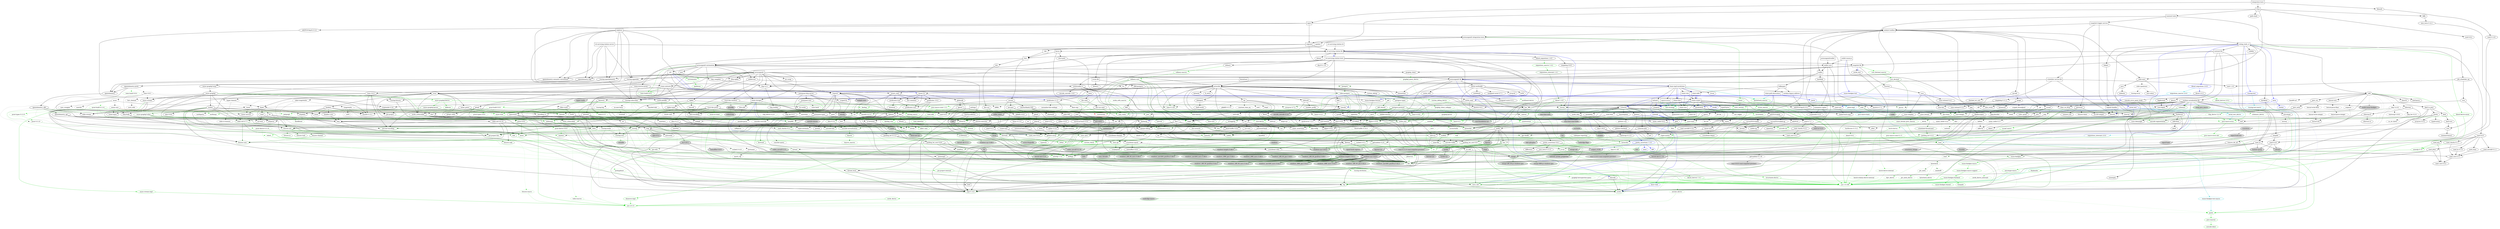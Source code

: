 digraph {
    0 [ label = "catalyst-toolbox" shape = box]
    1 [ label = "chain-addr" shape = box]
    2 [ label = "chain-core" shape = box]
    3 [ label = "chain-ser" shape = box]
    4 [ label = "chain-crypto" shape = box]
    5 [ label = "typed-bytes" shape = box]
    6 [ label = "chain-impl-mockchain" shape = box]
    7 [ label = "cardano-legacy-address" shape = box]
    8 [ label = "chain-time" shape = box]
    9 [ label = "chain-vote" shape = box]
    10 [ label = "imhamt" shape = box]
    11 [ label = "sparse-array" shape = box]
    12 [ label = "chain-storage" shape = box]
    13 [ label = "jcli" shape = box]
    14 [ label = "jormungandr-lib" shape = box]
    15 [ label = "jormungandr-automation" shape = box]
    16 [ label = "jortestkit" shape = box]
    17 [ label = "jormungandr-integration-tests" shape = box]
    18 [ label = "hersir" shape = box]
    19 [ label = "thor" shape = box]
    20 [ label = "loki" shape = box]
    21 [ label = "mjolnir" shape = box]
    22 [ label = "snapshot-lib" shape = box]
    23 [ label = "symmetric-cipher" shape = box]
    24 [ label = "vit-servicing-station-lib" shape = box]
    25 [ label = "event-db" shape = box]
    26 [ label = "vit-servicing-station-tests" shape = box]
    27 [ label = "wallet" shape = box]
    28 [ label = "chain-path-derivation" shape = box]
    29 [ label = "hdkeygen" shape = box]
    30 [ label = "chain-network" shape = box]
    31 [ label = "jormungandrwallet" shape = box]
    32 [ label = "wallet-core" shape = box]
    33 [ label = "wallet-wasm-js" shape = box]
    34 [ label = "jormungandr" shape = box]
    35 [ label = "explorer" shape = box]
    36 [ label = "settings" shape = box]
    37 [ label = "blockchain" shape = box]
    38 [ label = "vit-servicing-station-cli" shape = box]
    39 [ label = "vit-servicing-station-server" shape = box]
    40 [ label = "iapyx" shape = box]
    41 [ label = "valgrind" shape = box]
    42 [ label = "vitup" shape = box]
    43 [ label = "mainnet-lib" shape = box]
    44 [ label = "mainnet-tools" shape = box]
    45 [ label = "scheduler-service-lib" shape = box]
    46 [ label = "signals-handler" shape = box]
    47 [ label = "snapshot-trigger-service" shape = box]
    48 [ label = "voting_tools_rs" shape = box]
    49 [ label = "integration-tests" shape = box]
    50 [ label = "assert_cmd" ]
    51 [ label = "assert_fs" ]
    52 [ label = "bech32 0.8.1" ]
    53 [ label = "clap 4.2.1" ]
    54 [ label = "color-eyre" ]
    55 [ label = "csv" ]
    56 [ label = "fraction" ]
    57 [ label = "futures" ]
    58 [ label = "gag" ]
    59 [ label = "governor" ]
    60 [ label = "graphql_client" ]
    61 [ label = "hex" ]
    62 [ label = "image" ]
    63 [ label = "itertools" color = darkgreen]
    64 [ label = "once_cell" color = darkgreen]
    65 [ label = "predicates 2.1.5" ]
    66 [ label = "proptest" ]
    67 [ label = "qrcode" ]
    68 [ label = "quircs" ]
    69 [ label = "rand 0.8.5" color = darkgreen]
    70 [ label = "rand_chacha 0.3.1" color = darkgreen]
    71 [ label = "rayon" ]
    72 [ label = "regex" color = darkgreen]
    73 [ label = "reqwest" ]
    74 [ label = "rust_decimal" color = darkgreen]
    75 [ label = "rust_decimal_macros" color = green3]
    76 [ label = "serde" color = darkgreen]
    77 [ label = "serde_json" color = darkgreen]
    78 [ label = "serde_test" ]
    79 [ label = "serde_yaml" ]
    80 [ label = "sscanf" ]
    81 [ label = "test-strategy" color = green3]
    82 [ label = "thiserror" color = darkgreen]
    83 [ label = "time 0.3.20" color = darkgreen]
    84 [ label = "tokio" color = darkgreen]
    85 [ label = "tracing" color = darkgreen]
    86 [ label = "tracing-subscriber" ]
    87 [ label = "url" color = darkgreen]
    88 [ label = "versionisator" color = green3]
    89 [ label = "cryptoxide 0.4.4" ]
    90 [ label = "quickcheck" ]
    91 [ label = "curve25519-dalek-ng" ]
    92 [ label = "ed25519-bip32 0.4.1" ]
    93 [ label = "ed25519-dalek" ]
    94 [ label = "generic-array" color = darkgreen]
    95 [ label = "rand_core 0.6.4" color = darkgreen]
    96 [ label = "sha2 0.10.6" color = darkgreen]
    97 [ label = "smoke" color = blue]
    98 [ label = "lazy_static" color = darkgreen]
    99 [ label = "quickcheck_macros" color = green3]
    100 [ label = "strum" ]
    101 [ label = "strum_macros" color = green3]
    102 [ label = "tempfile" color = darkgreen]
    103 [ label = "cbor_event" ]
    104 [ label = "cfg-if 1.0.0" color = darkgreen]
    105 [ label = "const_format" ]
    106 [ label = "criterion" ]
    107 [ label = "rustc_version" color = green3]
    108 [ label = "trybuild" color = blue]
    109 [ label = "data-pile" ]
    110 [ label = "sled" ]
    111 [ label = "base64 0.13.1" ]
    112 [ label = "bincode" ]
    113 [ label = "bytes" color = darkgreen]
    114 [ label = "clap_complete" ]
    115 [ label = "gtmpl" ]
    116 [ label = "rand 0.7.3" ]
    117 [ label = "rpassword" ]
    118 [ label = "serde_derive" color = green3]
    119 [ label = "http" ]
    120 [ label = "humantime" ]
    121 [ label = "parity-multiaddr" ]
    122 [ label = "serde_with" ]
    123 [ label = "bytesize" ]
    124 [ label = "custom_debug" ]
    125 [ label = "flate2" ]
    126 [ label = "fs_extra" ]
    127 [ label = "json" ]
    128 [ label = "keynesis" ]
    129 [ label = "log" color = darkgreen]
    130 [ label = "netstat2" ]
    131 [ label = "os_info" ]
    132 [ label = "poldercast" ]
    133 [ label = "prost 0.9.0" color = darkgreen]
    134 [ label = "semver" color = darkgreen]
    135 [ label = "sysinfo" ]
    136 [ label = "tar" ]
    137 [ label = "tokio-stream" ]
    138 [ label = "tonic 0.6.2" ]
    139 [ label = "tonic-build 0.6.2" color = green3]
    140 [ label = "warp" ]
    141 [ label = "zip" ]
    142 [ label = "console" ]
    143 [ label = "dialoguer" ]
    144 [ label = "indicatif" ]
    145 [ label = "sha-1" ]
    146 [ label = "sha2 0.9.9" ]
    147 [ label = "bech32 0.7.3" ]
    148 [ label = "rstest" color = green3]
    149 [ label = "yaml-rust" ]
    150 [ label = "ctrlc" ]
    151 [ label = "slave-pool" ]
    152 [ label = "cocoon" ]
    153 [ label = "dirs" ]
    154 [ label = "zeroize" ]
    155 [ label = "async-trait" color = green3]
    156 [ label = "diesel 1.4.8" color = darkgreen]
    157 [ label = "diesel_migrations 1.4.0" ]
    158 [ label = "dotenv" ]
    159 [ label = "http-zipkin" ]
    160 [ label = "notify" ]
    161 [ label = "pretty_assertions 1.3.0" color = blue]
    162 [ label = "r2d2" color = darkgreen]
    163 [ label = "simplelog 0.8.0" ]
    164 [ label = "tracing-futures" ]
    165 [ label = "bb8" ]
    166 [ label = "bb8-postgres" ]
    167 [ label = "dotenvy" ]
    168 [ label = "tokio-postgres" color = darkgreen]
    169 [ label = "cfg-if 0.1.10" ]
    170 [ label = "chrono" color = darkgreen]
    171 [ label = "dyn-clone" color = darkgreen]
    172 [ label = "fake" ]
    173 [ label = "hyper" ]
    174 [ label = "postgres" color = darkgreen]
    175 [ label = "pretty_assertions 0.6.1" ]
    176 [ label = "rand_core 0.5.1" ]
    177 [ label = "refinery" ]
    178 [ label = "hashlink" ]
    179 [ label = "paste" color = blue]
    180 [ label = "http-body" ]
    181 [ label = "pin-project" ]
    182 [ label = "clear_on_drop" ]
    183 [ label = "console_error_panic_hook" ]
    184 [ label = "getrandom 0.2.8" color = darkgreen]
    185 [ label = "js-sys" color = darkgreen]
    186 [ label = "wasm-bindgen" color = darkgreen]
    187 [ label = "wasm-bindgen-test" color = blue]
    188 [ label = "web-sys" ]
    189 [ label = "arc-swap" ]
    190 [ label = "jsonrpsee-core" ]
    191 [ label = "jsonrpsee-http-server" ]
    192 [ label = "libc" color = darkgreen]
    193 [ label = "linked-hash-map" ]
    194 [ label = "local-ip-address" ]
    195 [ label = "lru" ]
    196 [ label = "nix 0.25.1" style = filled, fillcolor = lightgrey]
    197 [ label = "opentelemetry" ]
    198 [ label = "opentelemetry-otlp" ]
    199 [ label = "opentelemetry-semantic-conventions" ]
    200 [ label = "tokio-util 0.6.10" ]
    201 [ label = "tracing-appender" ]
    202 [ label = "tracing-opentelemetry" ]
    203 [ label = "trust-dns-resolver" ]
    204 [ label = "anyhow" color = darkgreen]
    205 [ label = "async-graphql" ]
    206 [ label = "async-graphql-warp" ]
    207 [ label = "futures-channel" color = darkgreen]
    208 [ label = "futures-util" color = darkgreen]
    209 [ label = "ed25519-bip32 0.3.2" ]
    210 [ label = "prettytable-rs" ]
    211 [ label = "warp-reverse-proxy" ]
    212 [ label = "diffy" ]
    213 [ label = "glob" ]
    214 [ label = "path-slash" ]
    215 [ label = "rustls" ]
    216 [ label = "rustls-pemfile" ]
    217 [ label = "tempdir" ]
    218 [ label = "tokio-rustls" ]
    219 [ label = "uuid 0.8.2" ]
    220 [ label = "walkdir" color = darkgreen]
    221 [ label = "cardano-serialization-lib" ]
    222 [ label = "pharos" ]
    223 [ label = "job_scheduler_ng" ]
    224 [ label = "num-traits" color = darkgreen]
    225 [ label = "uuid 1.3.0" ]
    226 [ label = "bigdecimal" ]
    227 [ label = "blake2" ]
    228 [ label = "bytekind" ]
    229 [ label = "cddl" ]
    230 [ label = "ciborium" ]
    231 [ label = "dashmap" ]
    232 [ label = "diesel 2.0.3" ]
    233 [ label = "diesel-derive-enum" color = green3]
    234 [ label = "diesel_migrations 2.0.0" color = blue]
    235 [ label = "insta" color = blue]
    236 [ label = "microtype" ]
    237 [ label = "nonempty" ]
    238 [ label = "rand 0.6.5" ]
    239 [ label = "rand_core 0.4.2" ]
    240 [ label = "scheduled-thread-pool" color = darkgreen]
    241 [ label = "serial_test" color = blue]
    242 [ label = "tracing-test" color = blue]
    243 [ label = "validity" ]
    244 [ label = "base64 0.21.0" color = darkgreen]
    245 [ label = "libmath" ]
    246 [ label = "rand_chacha 0.2.2" ]
    247 [ label = "anstyle" ]
    248 [ label = "bstr" ]
    249 [ label = "doc-comment" ]
    250 [ label = "predicates 3.0.2" ]
    251 [ label = "predicates-core" ]
    252 [ label = "predicates-tree" ]
    253 [ label = "wait-timeout" ]
    254 [ label = "globwalk" ]
    255 [ label = "clap_builder" ]
    256 [ label = "clap_derive 4.2.0" color = green3, style = dashed]
    257 [ label = "backtrace" ]
    258 [ label = "color-spantrace" style = dashed]
    259 [ label = "eyre" ]
    260 [ label = "indenter" ]
    261 [ label = "owo-colors" ]
    262 [ label = "tracing-error" style = dashed]
    263 [ label = "csv-core" ]
    264 [ label = "itoa" color = darkgreen]
    265 [ label = "ryu" color = darkgreen]
    266 [ label = "num" ]
    267 [ label = "futures-core" color = darkgreen]
    268 [ label = "futures-executor" ]
    269 [ label = "futures-io" color = darkgreen]
    270 [ label = "futures-sink" color = darkgreen]
    271 [ label = "futures-task" color = darkgreen]
    272 [ label = "filedescriptor" ]
    273 [ label = "futures-timer" style = dashed]
    274 [ label = "no-std-compat" ]
    275 [ label = "nonzero_ext" ]
    276 [ label = "parking_lot 0.12.1" color = darkgreen]
    277 [ label = "smallvec" color = darkgreen]
    278 [ label = "graphql_query_derive" color = green3, style = dashed]
    279 [ label = "bytemuck" ]
    280 [ label = "byteorder" color = darkgreen]
    281 [ label = "color_quant" ]
    282 [ label = "gif" style = dashed]
    283 [ label = "jpeg-decoder" style = dashed]
    284 [ label = "num-iter" ]
    285 [ label = "num-rational 0.3.2" ]
    286 [ label = "png" style = dashed]
    287 [ label = "scoped_threadpool" style = dashed]
    288 [ label = "tiff" style = dashed]
    289 [ label = "either" color = darkgreen]
    290 [ label = "difflib" style = dashed]
    291 [ label = "float-cmp" style = dashed]
    292 [ label = "normalize-line-endings" style = dashed]
    293 [ label = "bit-set" style = dashed]
    294 [ label = "bitflags" color = darkgreen]
    295 [ label = "quick-error 2.0.1" style = dashed]
    296 [ label = "rand_xorshift 0.3.0" ]
    297 [ label = "regex-syntax" color = darkgreen]
    298 [ label = "rusty-fork" style = dashed]
    299 [ label = "unarray" ]
    300 [ label = "checked_int_cast" ]
    301 [ label = "num-derive" color = green3]
    302 [ label = "ppv-lite86" color = darkgreen]
    303 [ label = "rayon-core" ]
    304 [ label = "aho-corasick" color = darkgreen]
    305 [ label = "memchr" color = darkgreen]
    306 [ label = "encoding_rs" ]
    307 [ label = "h2" ]
    308 [ label = "hyper-rustls" style = "dashed,filled", fillcolor = lightgrey]
    309 [ label = "ipnet" ]
    310 [ label = "mime" ]
    311 [ label = "percent-encoding" color = darkgreen]
    312 [ label = "pin-project-lite" color = darkgreen]
    313 [ label = "serde_urlencoded" ]
    314 [ label = "tower-service" ]
    315 [ label = "wasm-bindgen-futures" ]
    316 [ label = "webpki-roots" style = "dashed,filled", fillcolor = lightgrey]
    317 [ label = "winreg" style = filled, fillcolor = lightgrey]
    318 [ label = "arrayvec 0.7.2" color = darkgreen]
    319 [ label = "borsh" color = darkgreen, style = dashed]
    320 [ label = "bytecheck" color = darkgreen, style = dashed]
    321 [ label = "rkyv" color = darkgreen, style = dashed]
    322 [ label = "quote" color = green3]
    323 [ label = "indexmap" color = darkgreen]
    324 [ label = "sscanf_macro" color = green3]
    325 [ label = "proc-macro2" color = green3]
    326 [ label = "structmeta" color = green3]
    327 [ label = "syn 1.0.109" color = green3]
    328 [ label = "thiserror-impl" color = green3]
    329 [ label = "num_threads" color = darkgreen, style = "dashed,filled", fillcolor = lightgrey]
    330 [ label = "time-core" color = darkgreen]
    331 [ label = "time-macros" color = green3, style = dashed]
    332 [ label = "autocfg 1.1.0" color = green3]
    333 [ label = "mio" color = darkgreen]
    334 [ label = "num_cpus" color = darkgreen]
    335 [ label = "signal-hook-registry" color = darkgreen, style = "dashed,filled", fillcolor = lightgrey]
    336 [ label = "socket2 0.4.9" color = darkgreen, style = dashed]
    337 [ label = "tokio-macros" color = green3, style = dashed]
    338 [ label = "windows-sys 0.45.0" color = darkgreen, style = filled, fillcolor = lightgrey]
    339 [ label = "tracing-attributes" color = green3, style = dashed]
    340 [ label = "tracing-core" color = darkgreen]
    341 [ label = "matchers" style = dashed]
    342 [ label = "nu-ansi-term" style = dashed]
    343 [ label = "sharded-slab" style = dashed]
    344 [ label = "thread_local" ]
    345 [ label = "tracing-log" style = dashed]
    346 [ label = "tracing-serde" style = dashed]
    347 [ label = "form_urlencoded" color = darkgreen]
    348 [ label = "idna 0.3.0" color = darkgreen]
    349 [ label = "platforms" color = green3]
    350 [ label = "env_logger" style = dashed]
    351 [ label = "digest 0.9.0" ]
    352 [ label = "subtle-ng" ]
    353 [ label = "curve25519-dalek" ]
    354 [ label = "ed25519" ]
    355 [ label = "typenum" color = darkgreen]
    356 [ label = "version_check" color = green3]
    357 [ label = "cpufeatures" color = darkgreen, style = filled, fillcolor = lightgrey]
    358 [ label = "digest 0.10.6" color = darkgreen]
    359 [ label = "heck 0.4.1" color = green3]
    360 [ label = "rustversion" color = red]
    361 [ label = "fastrand" color = darkgreen]
    362 [ label = "redox_syscall 0.3.5" color = darkgreen, style = filled, fillcolor = lightgrey]
    363 [ label = "rustix" color = darkgreen, style = filled, fillcolor = lightgrey]
    364 [ label = "const_format_proc_macros" color = green3]
    365 [ label = "atty" ]
    366 [ label = "cast" ]
    367 [ label = "clap 2.34.0" ]
    368 [ label = "criterion-plot" ]
    369 [ label = "oorandom" ]
    370 [ label = "plotters" ]
    371 [ label = "serde_cbor" ]
    372 [ label = "tinytemplate" ]
    373 [ label = "basic-toml" color = blue]
    374 [ label = "termcolor" color = darkgreen]
    375 [ label = "memmap2" ]
    376 [ label = "crc32fast" ]
    377 [ label = "crossbeam-epoch" ]
    378 [ label = "crossbeam-utils" ]
    379 [ label = "fs2" style = filled, fillcolor = lightgrey]
    380 [ label = "fxhash" ]
    381 [ label = "parking_lot 0.11.2" ]
    382 [ label = "gtmpl_value" ]
    383 [ label = "getrandom 0.1.16" style = dashed]
    384 [ label = "rand_hc 0.2.0" style = filled, fillcolor = lightgrey]
    385 [ label = "winapi" color = darkgreen, style = filled, fillcolor = lightgrey]
    386 [ label = "syn 2.0.13" color = green3]
    387 [ label = "fnv" color = darkgreen]
    388 [ label = "arrayref" ]
    389 [ label = "bs58" ]
    390 [ label = "data-encoding" ]
    391 [ label = "multihash" ]
    392 [ label = "static_assertions" ]
    393 [ label = "unsigned-varint 0.7.1" ]
    394 [ label = "serde_with_macros" color = green3, style = dashed]
    395 [ label = "custom_debug_derive" color = green3]
    396 [ label = "miniz_oxide 0.6.2" ]
    397 [ label = "cryptoxide 0.3.6" ]
    398 [ label = "prost-derive 0.9.0" color = green3, style = dashed]
    399 [ label = "core-foundation-sys" color = darkgreen, style = filled, fillcolor = lightgrey]
    400 [ label = "ntapi" style = filled, fillcolor = lightgrey]
    401 [ label = "filetime" ]
    402 [ label = "xattr" style = "dashed,filled", fillcolor = lightgrey]
    403 [ label = "tokio-util 0.7.7" color = darkgreen]
    404 [ label = "async-stream" ]
    405 [ label = "hyper-timeout" style = dashed]
    406 [ label = "tower" style = dashed]
    407 [ label = "tower-layer" ]
    408 [ label = "prost-build 0.9.0" color = green3, style = dashed]
    409 [ label = "headers" ]
    410 [ label = "mime_guess" ]
    411 [ label = "multiparty" style = dashed]
    412 [ label = "scoped-tls" ]
    413 [ label = "tokio-tungstenite" style = dashed]
    414 [ label = "aes" style = dashed]
    415 [ label = "bzip2" style = dashed]
    416 [ label = "constant_time_eq" style = dashed]
    417 [ label = "hmac 0.12.1" color = darkgreen]
    418 [ label = "pbkdf2 0.11.0" style = dashed]
    419 [ label = "sha1" ]
    420 [ label = "zstd" style = dashed]
    421 [ label = "encode_unicode 0.3.6" style = filled, fillcolor = lightgrey]
    422 [ label = "unicode-width" color = darkgreen]
    423 [ label = "windows-sys 0.42.0" style = filled, fillcolor = lightgrey]
    424 [ label = "shell-words" ]
    425 [ label = "number_prefix" ]
    426 [ label = "block-buffer 0.9.0" ]
    427 [ label = "opaque-debug" ]
    428 [ label = "nix 0.26.2" style = filled, fillcolor = lightgrey]
    429 [ label = "crossbeam-channel" ]
    430 [ label = "aes-gcm" ]
    431 [ label = "chacha20poly1305" ]
    432 [ label = "hmac 0.11.0" ]
    433 [ label = "pbkdf2 0.9.0" ]
    434 [ label = "dirs-sys" ]
    435 [ label = "zeroize_derive" color = green3, style = dashed]
    436 [ label = "diesel_derives 1.4.1" color = green3]
    437 [ label = "pq-sys" color = darkgreen, style = dashed]
    438 [ label = "migrations_internals 1.4.1" color = darkgreen]
    439 [ label = "migrations_macros 1.4.2" color = green3]
    440 [ label = "zipkin" ]
    441 [ label = "fsevent-sys" style = "dashed,filled", fillcolor = lightgrey]
    442 [ label = "inotify" style = filled, fillcolor = lightgrey]
    443 [ label = "kqueue" style = filled, fillcolor = lightgrey]
    444 [ label = "ctor" color = green3, style = filled, fillcolor = lightgrey]
    445 [ label = "diff" color = blue]
    446 [ label = "output_vt100" style = filled, fillcolor = lightgrey]
    447 [ label = "yansi" color = blue]
    448 [ label = "fallible-iterator" color = darkgreen]
    449 [ label = "phf" color = darkgreen]
    450 [ label = "postgres-protocol" color = darkgreen]
    451 [ label = "postgres-types" color = darkgreen]
    452 [ label = "socket2 0.5.1" color = darkgreen]
    453 [ label = "iana-time-zone" color = darkgreen, style = "dashed,filled", fillcolor = lightgrey]
    454 [ label = "num-integer" color = darkgreen]
    455 [ label = "time 0.1.45" color = darkgreen, style = dashed]
    456 [ label = "httparse" ]
    457 [ label = "httpdate" ]
    458 [ label = "want" ]
    459 [ label = "ansi_term 0.11.0" ]
    460 [ label = "difference" ]
    461 [ label = "refinery-core" color = darkgreen]
    462 [ label = "refinery-macros" color = green3]
    463 [ label = "hashbrown 0.12.3" color = darkgreen]
    464 [ label = "paste-impl" color = turquoise3]
    465 [ label = "proc-macro-hack" color = turquoise3]
    466 [ label = "pin-project-internal" color = green3]
    467 [ label = "cc" color = green3]
    468 [ label = "wasi 0.11.0+wasi-snapshot-preview1" color = darkgreen, style = filled, fillcolor = lightgrey]
    469 [ label = "wasm-bindgen-macro" color = green3]
    470 [ label = "wasm-bindgen-test-macro" color = turquoise3]
    471 [ label = "beef" ]
    472 [ label = "jsonrpsee-types" ]
    473 [ label = "rustc-hash" style = dashed]
    474 [ label = "globset" ]
    475 [ label = "unicase" color = darkgreen]
    476 [ label = "neli" style = filled, fillcolor = lightgrey]
    477 [ label = "memoffset 0.6.5" style = "dashed,filled", fillcolor = lightgrey]
    478 [ label = "pin-utils" color = darkgreen]
    479 [ label = "opentelemetry_api" ]
    480 [ label = "opentelemetry_sdk" ]
    481 [ label = "opentelemetry-proto" ]
    482 [ label = "prost 0.11.8" color = darkgreen, style = dashed]
    483 [ label = "tonic 0.8.3" style = dashed]
    484 [ label = "slab" color = darkgreen]
    485 [ label = "ipconfig" style = "dashed,filled", fillcolor = lightgrey]
    486 [ label = "lru-cache" ]
    487 [ label = "resolv-conf" style = dashed]
    488 [ label = "trust-dns-proto" ]
    489 [ label = "async-graphql-derive" color = green3]
    490 [ label = "async-graphql-parser" color = darkgreen]
    491 [ label = "async-graphql-value" color = darkgreen]
    492 [ label = "fast_chemail" style = dashed]
    493 [ label = "multer" ]
    494 [ label = "futures-macro" color = green3, style = dashed]
    495 [ label = "encode_unicode 1.0.0" ]
    496 [ label = "is-terminal" ]
    497 [ label = "term" ]
    498 [ label = "ansi_term 0.12.1" ]
    499 [ label = "ring" ]
    500 [ label = "sct" ]
    501 [ label = "webpki" ]
    502 [ label = "rand 0.4.6" ]
    503 [ label = "remove_dir_all" ]
    504 [ label = "same-file" color = darkgreen]
    505 [ label = "winapi-util" color = darkgreen, style = filled, fillcolor = lightgrey]
    506 [ label = "noop_proc_macro" color = green3, style = filled, fillcolor = lightgrey]
    507 [ label = "num-bigint" ]
    508 [ label = "rand_os" ]
    509 [ label = "schemars" color = darkgreen]
    510 [ label = "serde-wasm-bindgen" style = filled, fillcolor = lightgrey]
    511 [ label = "cron" ]
    512 [ label = "libm" color = darkgreen, style = dashed]
    513 [ label = "abnf_to_pest" ]
    514 [ label = "base16" ]
    515 [ label = "base64-url" style = dashed]
    516 [ label = "clap 3.2.23" style = dashed]
    517 [ label = "codespan-reporting" color = darkgreen]
    518 [ label = "crossterm" style = "dashed,filled", fillcolor = lightgrey]
    519 [ label = "displaydoc" color = green3]
    520 [ label = "hexf-parse" ]
    521 [ label = "lexical-core" ]
    522 [ label = "pest_meta" ]
    523 [ label = "pest_vm" ]
    524 [ label = "simplelog 0.11.2" ]
    525 [ label = "uriparse" style = dashed]
    526 [ label = "ciborium-io" ]
    527 [ label = "ciborium-ll" ]
    528 [ label = "lock_api" color = darkgreen]
    529 [ label = "parking_lot_core 0.9.7" color = darkgreen]
    530 [ label = "diesel_derives 2.0.2" color = green3]
    531 [ label = "migrations_internals 2.0.0" color = steelblue]
    532 [ label = "migrations_macros 2.0.0" color = turquoise3]
    533 [ label = "similar" color = blue]
    534 [ label = "microtype-macro" color = green3]
    535 [ label = "secrecy" style = dashed]
    536 [ label = "autocfg 0.1.8" color = green3]
    537 [ label = "rand_chacha 0.1.1" ]
    538 [ label = "rand_hc 0.1.0" ]
    539 [ label = "rand_isaac" ]
    540 [ label = "rand_jitter" ]
    541 [ label = "rand_pcg" ]
    542 [ label = "rand_xorshift 0.1.1" ]
    543 [ label = "serial_test_derive" color = turquoise3]
    544 [ label = "tracing-test-macro" color = turquoise3]
    545 [ label = "rand 0.3.23" ]
    546 [ label = "regex-automata" style = dashed]
    547 [ label = "termtree" ]
    548 [ label = "ignore" ]
    549 [ label = "anstream" style = dashed]
    550 [ label = "clap_lex 0.4.1" ]
    551 [ label = "strsim" color = darkgreen, style = dashed]
    552 [ label = "addr2line" ]
    553 [ label = "object" ]
    554 [ label = "rustc-demangle" ]
    555 [ label = "num-complex" ]
    556 [ label = "num-rational 0.4.1" ]
    557 [ label = "graphql_client_codegen" color = green3, style = dashed]
    558 [ label = "weezl" style = dashed]
    559 [ label = "deflate" style = dashed]
    560 [ label = "miniz_oxide 0.3.7" style = dashed]
    561 [ label = "miniz_oxide 0.4.4" style = dashed]
    562 [ label = "bit-vec" style = dashed]
    563 [ label = "quick-error 1.2.3" style = dashed]
    564 [ label = "crossbeam-deque" ]
    565 [ label = "borsh-derive" color = green3, style = dashed]
    566 [ label = "hashbrown 0.13.2" color = darkgreen, style = dashed]
    567 [ label = "bytecheck_derive" color = green3, style = dashed]
    568 [ label = "ptr_meta" color = darkgreen, style = dashed]
    569 [ label = "simdutf8" color = darkgreen, style = dashed]
    570 [ label = "rend" color = darkgreen, style = dashed]
    571 [ label = "rkyv_derive" color = green3, style = dashed]
    572 [ label = "seahash" color = darkgreen, style = dashed]
    573 [ label = "unicode-ident" color = green3]
    574 [ label = "structmeta-derive" color = green3]
    575 [ label = "hermit-abi 0.2.6" color = darkgreen, style = filled, fillcolor = lightgrey]
    576 [ label = "windows-targets 0.42.2" color = darkgreen, style = filled, fillcolor = lightgrey]
    577 [ label = "valuable" color = darkgreen, style = "dashed,filled", fillcolor = lightgrey]
    578 [ label = "overload" style = dashed]
    579 [ label = "unicode-bidi" color = darkgreen]
    580 [ label = "unicode-normalization" color = darkgreen]
    581 [ label = "subtle" color = darkgreen]
    582 [ label = "signature" ]
    583 [ label = "block-buffer 0.10.4" color = darkgreen, style = dashed]
    584 [ label = "crypto-common" color = darkgreen]
    585 [ label = "instant" color = darkgreen]
    586 [ label = "errno" color = darkgreen, style = filled, fillcolor = lightgrey]
    587 [ label = "io-lifetimes" color = darkgreen]
    588 [ label = "linux-raw-sys" color = darkgreen, style = filled, fillcolor = lightgrey]
    589 [ label = "unicode-xid" color = green3]
    590 [ label = "hermit-abi 0.1.19" style = filled, fillcolor = lightgrey]
    591 [ label = "textwrap 0.11.0" ]
    592 [ label = "plotters-backend" ]
    593 [ label = "plotters-svg" style = dashed]
    594 [ label = "half" ]
    595 [ label = "memoffset 0.8.0" ]
    596 [ label = "scopeguard" color = darkgreen]
    597 [ label = "parking_lot_core 0.8.6" ]
    598 [ label = "wasi 0.9.0+wasi-snapshot-preview1" style = "dashed,filled", fillcolor = lightgrey]
    599 [ label = "winapi-i686-pc-windows-gnu" color = darkgreen, style = filled, fillcolor = lightgrey]
    600 [ label = "winapi-x86_64-pc-windows-gnu" color = darkgreen, style = filled, fillcolor = lightgrey]
    601 [ label = "multihash-derive" color = green3, style = dashed]
    602 [ label = "unsigned-varint 0.5.1" ]
    603 [ label = "darling" color = green3]
    604 [ label = "synstructure" color = green3]
    605 [ label = "adler" ]
    606 [ label = "redox_syscall 0.2.16" color = darkgreen, style = filled, fillcolor = lightgrey]
    607 [ label = "async-stream-impl" color = green3]
    608 [ label = "tokio-io-timeout" style = dashed]
    609 [ label = "heck 0.3.3" color = green3, style = dashed]
    610 [ label = "multimap" color = green3, style = dashed]
    611 [ label = "petgraph" color = green3, style = dashed]
    612 [ label = "prost-types 0.9.0" color = green3, style = dashed]
    613 [ label = "which" color = green3, style = dashed]
    614 [ label = "headers-core" ]
    615 [ label = "try-lock" ]
    616 [ label = "tungstenite" style = dashed]
    617 [ label = "cipher 0.3.0" ]
    618 [ label = "bzip2-sys" style = dashed]
    619 [ label = "password-hash" style = dashed]
    620 [ label = "zstd-safe" style = dashed]
    621 [ label = "windows_aarch64_gnullvm 0.42.2" color = darkgreen, style = filled, fillcolor = lightgrey]
    622 [ label = "windows_aarch64_msvc 0.42.2" color = darkgreen, style = filled, fillcolor = lightgrey]
    623 [ label = "windows_i686_gnu 0.42.2" color = darkgreen, style = filled, fillcolor = lightgrey]
    624 [ label = "windows_i686_msvc 0.42.2" color = darkgreen, style = filled, fillcolor = lightgrey]
    625 [ label = "windows_x86_64_gnu 0.42.2" color = darkgreen, style = filled, fillcolor = lightgrey]
    626 [ label = "windows_x86_64_gnullvm 0.42.2" color = darkgreen, style = filled, fillcolor = lightgrey]
    627 [ label = "windows_x86_64_msvc 0.42.2" color = darkgreen, style = filled, fillcolor = lightgrey]
    628 [ label = "aead 0.4.3" ]
    629 [ label = "ctr" ]
    630 [ label = "ghash" ]
    631 [ label = "aead 0.5.2" ]
    632 [ label = "chacha20" ]
    633 [ label = "cipher 0.4.4" ]
    634 [ label = "poly1305" ]
    635 [ label = "crypto-mac" ]
    636 [ label = "redox_users" style = filled, fillcolor = lightgrey]
    637 [ label = "vcpkg" color = green3, style = "dashed,filled", fillcolor = lightgrey]
    638 [ label = "lazycell" ]
    639 [ label = "zipkin-types" ]
    640 [ label = "inotify-sys" style = filled, fillcolor = lightgrey]
    641 [ label = "kqueue-sys" style = filled, fillcolor = lightgrey]
    642 [ label = "phf_shared" color = darkgreen]
    643 [ label = "md-5" color = darkgreen]
    644 [ label = "stringprep" color = darkgreen]
    645 [ label = "android_system_properties" color = darkgreen, style = "dashed,filled", fillcolor = lightgrey]
    646 [ label = "iana-time-zone-haiku" color = darkgreen, style = "dashed,filled", fillcolor = lightgrey]
    647 [ label = "windows" color = darkgreen, style = "dashed,filled", fillcolor = lightgrey]
    648 [ label = "wasi 0.10.0+wasi-snapshot-preview1" color = darkgreen, style = "dashed,filled", fillcolor = lightgrey]
    649 [ label = "siphasher" color = darkgreen]
    650 [ label = "toml" color = darkgreen]
    651 [ label = "ahash 0.7.6" color = darkgreen, style = dashed]
    652 [ label = "jobserver" color = green3, style = dashed]
    653 [ label = "wasm-bindgen-macro-support" color = green3]
    654 [ label = "tonic-build 0.8.4" color = green3, style = dashed]
    655 [ label = "prost-derive 0.11.8" color = green3, style = dashed]
    656 [ label = "axum" style = dashed]
    657 [ label = "widestring" style = "dashed,filled", fillcolor = lightgrey]
    658 [ label = "hostname" style = dashed]
    659 [ label = "enum-as-inner" color = green3]
    660 [ label = "idna 0.2.3" ]
    661 [ label = "tinyvec" color = darkgreen]
    662 [ label = "Inflector" color = green3]
    663 [ label = "proc-macro-crate 1.3.1" color = green3]
    664 [ label = "pest" color = darkgreen]
    665 [ label = "ascii_utils" style = dashed]
    666 [ label = "spin 0.9.8" ]
    667 [ label = "hermit-abi 0.3.1" color = darkgreen, style = filled, fillcolor = lightgrey]
    668 [ label = "dirs-next" ]
    669 [ label = "spin 0.5.2" style = filled, fillcolor = lightgrey]
    670 [ label = "untrusted" ]
    671 [ label = "fuchsia-cprng" style = filled, fillcolor = lightgrey]
    672 [ label = "rand_core 0.3.1" ]
    673 [ label = "rdrand" style = filled, fillcolor = lightgrey]
    674 [ label = "cloudabi" style = filled, fillcolor = lightgrey]
    675 [ label = "schemars_derive" color = green3, style = dashed]
    676 [ label = "nom" ]
    677 [ label = "abnf" ]
    678 [ label = "pretty" ]
    679 [ label = "clap_derive 3.2.18" color = green3, style = dashed]
    680 [ label = "clap_lex 0.2.4" style = dashed]
    681 [ label = "textwrap 0.16.0" style = dashed]
    682 [ label = "crossterm_winapi" style = "dashed,filled", fillcolor = lightgrey]
    683 [ label = "signal-hook" style = "dashed,filled", fillcolor = lightgrey]
    684 [ label = "signal-hook-mio" style = "dashed,filled", fillcolor = lightgrey]
    685 [ label = "lexical-parse-float" style = dashed]
    686 [ label = "lexical-parse-integer" style = dashed]
    687 [ label = "lexical-util" ]
    688 [ label = "lexical-write-float" style = dashed]
    689 [ label = "lexical-write-integer" style = dashed]
    690 [ label = "proc-macro-error" color = green3]
    691 [ label = "anstyle-parse" style = dashed]
    692 [ label = "anstyle-wincon" style = "dashed,filled", fillcolor = lightgrey]
    693 [ label = "concolor-override" style = dashed]
    694 [ label = "concolor-query" style = dashed]
    695 [ label = "utf8parse" style = dashed]
    696 [ label = "gimli" ]
    697 [ label = "graphql-introspection-query" color = green3, style = dashed]
    698 [ label = "graphql-parser" color = green3, style = dashed]
    699 [ label = "adler32" style = dashed]
    700 [ label = "borsh-derive-internal" color = green3, style = dashed]
    701 [ label = "borsh-schema-derive-internal" color = green3, style = dashed]
    702 [ label = "proc-macro-crate 0.1.5" color = green3, style = dashed]
    703 [ label = "ahash 0.8.3" color = darkgreen, style = dashed]
    704 [ label = "ptr_meta_derive" color = green3, style = dashed]
    705 [ label = "errno-dragonfly" color = darkgreen, style = filled, fillcolor = lightgrey]
    706 [ label = "windows-sys 0.48.0" color = darkgreen, style = "dashed,filled", fillcolor = lightgrey]
    707 [ label = "darling_core" color = green3]
    708 [ label = "darling_macro" color = green3]
    709 [ label = "unicode-segmentation" color = darkgreen]
    710 [ label = "fixedbitset" color = green3, style = dashed]
    711 [ label = "utf-8" style = dashed]
    712 [ label = "pkg-config" color = green3, style = dashed]
    713 [ label = "base64ct" style = dashed]
    714 [ label = "zstd-sys" style = dashed]
    715 [ label = "polyval" ]
    716 [ label = "inout" ]
    717 [ label = "universal-hash 0.5.0" ]
    718 [ label = "cxx" color = darkgreen, style = "dashed,filled", fillcolor = lightgrey]
    719 [ label = "cxx-build" color = green3, style = "dashed,filled", fillcolor = lightgrey]
    720 [ label = "windows-targets 0.48.0" color = darkgreen, style = "dashed,filled", fillcolor = lightgrey]
    721 [ label = "wasm-bindgen-backend" color = green3]
    722 [ label = "wasm-bindgen-shared" color = green3]
    723 [ label = "prettyplease" color = green3, style = dashed]
    724 [ label = "prost-build 0.11.8" color = green3, style = dashed]
    725 [ label = "axum-core" style = dashed]
    726 [ label = "matchit" style = dashed]
    727 [ label = "sync_wrapper" style = dashed]
    728 [ label = "match_cfg" style = dashed]
    729 [ label = "matches" ]
    730 [ label = "tinyvec_macros" color = darkgreen, style = dashed]
    731 [ label = "toml_edit" color = green3]
    732 [ label = "ucd-trie" color = darkgreen]
    733 [ label = "dirs-sys-next" ]
    734 [ label = "serde_derive_internals" color = green3, style = dashed]
    735 [ label = "minimal-lexical" ]
    736 [ label = "abnf-core" ]
    737 [ label = "arrayvec 0.5.2" ]
    738 [ label = "typed-arena" ]
    739 [ label = "os_str_bytes" style = dashed]
    740 [ label = "proc-macro-error-attr" color = green3]
    741 [ label = "combine" color = green3, style = dashed]
    742 [ label = "ident_case" color = green3]
    743 [ label = "universal-hash 0.4.1" ]
    744 [ label = "cxxbridge-flags" color = green3, style = "dashed,filled", fillcolor = lightgrey]
    745 [ label = "cxxbridge-macro" color = green3, style = "dashed,filled", fillcolor = lightgrey]
    746 [ label = "link-cplusplus" color = darkgreen, style = "dashed,filled", fillcolor = lightgrey]
    747 [ label = "scratch" color = green3, style = "dashed,filled", fillcolor = lightgrey]
    748 [ label = "windows_aarch64_gnullvm 0.48.0" color = darkgreen, style = "dashed,filled", fillcolor = lightgrey]
    749 [ label = "windows_aarch64_msvc 0.48.0" color = darkgreen, style = "dashed,filled", fillcolor = lightgrey]
    750 [ label = "windows_i686_gnu 0.48.0" color = darkgreen, style = "dashed,filled", fillcolor = lightgrey]
    751 [ label = "windows_i686_msvc 0.48.0" color = darkgreen, style = "dashed,filled", fillcolor = lightgrey]
    752 [ label = "windows_x86_64_gnu 0.48.0" color = darkgreen, style = "dashed,filled", fillcolor = lightgrey]
    753 [ label = "windows_x86_64_gnullvm 0.48.0" color = darkgreen, style = "dashed,filled", fillcolor = lightgrey]
    754 [ label = "windows_x86_64_msvc 0.48.0" color = darkgreen, style = "dashed,filled", fillcolor = lightgrey]
    755 [ label = "bumpalo" color = green3]
    756 [ label = "prost-types 0.11.8" color = green3, style = dashed]
    757 [ label = "toml_datetime" color = green3]
    758 [ label = "winnow" color = green3]
    759 [ label = "ascii" color = green3, style = dashed]
    760 [ label = "unreachable" color = green3, style = dashed]
    761 [ label = "void" color = green3, style = dashed]
    0 -> 54 [ ]
    0 -> 58 [ ]
    0 -> 59 [ ]
    0 -> 17 [ ]
    0 -> 67 [ ]
    0 -> 68 [ ]
    0 -> 80 [ ]
    0 -> 23 [ ]
    0 -> 24 [ ]
    0 -> 27 [ ]
    1 -> 2 [ ]
    1 -> 4 [ ]
    1 -> 4 [ color = blue]
    2 -> 3 [ ]
    3 -> 82 [ ]
    4 -> 52 [ ]
    4 -> 91 [ ]
    4 -> 92 [ ]
    4 -> 93 [ ]
    4 -> 61 [ ]
    4 -> 66 [ style = dotted]
    4 -> 66 [ color = blue]
    4 -> 90 [ style = dotted]
    4 -> 90 [ color = blue]
    4 -> 71 [ ]
    4 -> 96 [ ]
    4 -> 97 [ color = blue]
    4 -> 81 [ color = green3, style = dotted]
    4 -> 81 [ color = turquoise3]
    4 -> 5 [ ]
    6 -> 7 [ ]
    6 -> 1 [ ]
    6 -> 1 [ color = blue]
    6 -> 8 [ ]
    6 -> 8 [ color = blue]
    6 -> 9 [ ]
    6 -> 10 [ ]
    6 -> 99 [ color = green3, style = dotted]
    6 -> 99 [ color = turquoise3]
    6 -> 11 [ ]
    6 -> 100 [ ]
    6 -> 85 [ ]
    7 -> 103 [ ]
    7 -> 92 [ ]
    8 -> 2 [ ]
    8 -> 66 [ style = dotted]
    8 -> 66 [ color = blue]
    8 -> 90 [ style = dotted]
    8 -> 90 [ color = blue]
    8 -> 81 [ color = green3, style = dotted]
    8 -> 81 [ color = turquoise3]
    9 -> 2 [ ]
    9 -> 4 [ ]
    9 -> 105 [ ]
    9 -> 106 [ color = blue]
    10 -> 106 [ color = blue]
    10 -> 66 [ style = dotted]
    10 -> 66 [ color = blue]
    10 -> 107 [ color = green3]
    10 -> 81 [ color = green3, style = dotted]
    10 -> 81 [ color = turquoise3]
    10 -> 82 [ ]
    10 -> 108 [ color = blue]
    11 -> 66 [ color = blue]
    11 -> 81 [ color = turquoise3]
    12 -> 106 [ style = dotted]
    12 -> 109 [ ]
    12 -> 95 [ style = dotted]
    12 -> 95 [ color = blue]
    12 -> 110 [ ]
    12 -> 102 [ style = dotted]
    12 -> 102 [ color = blue]
    12 -> 82 [ ]
    13 -> 51 [ color = blue]
    13 -> 114 [ ]
    13 -> 115 [ ]
    13 -> 14 [ ]
    13 -> 65 [ color = blue]
    13 -> 73 [ ]
    13 -> 117 [ ]
    13 -> 88 [ color = green3]
    14 -> 112 [ color = blue]
    14 -> 6 [ ]
    14 -> 6 [ color = blue]
    14 -> 119 [ ]
    14 -> 120 [ ]
    14 -> 121 [ ]
    14 -> 122 [ ]
    14 -> 79 [ color = blue]
    15 -> 50 [ ]
    15 -> 12 [ ]
    15 -> 60 [ ]
    15 -> 13 [ ]
    15 -> 16 [ ]
    15 -> 127 [ ]
    15 -> 130 [ ]
    15 -> 132 [ ]
    15 -> 138 [ ]
    15 -> 139 [ color = green3]
    15 -> 86 [ ]
    16 -> 51 [ ]
    16 -> 52 [ ]
    16 -> 123 [ ]
    16 -> 55 [ ]
    16 -> 124 [ ]
    16 -> 143 [ ]
    16 -> 126 [ ]
    16 -> 61 [ ]
    16 -> 120 [ ]
    16 -> 144 [ ]
    16 -> 131 [ ]
    16 -> 65 [ ]
    16 -> 73 [ ]
    16 -> 134 [ ]
    16 -> 79 [ ]
    16 -> 145 [ ]
    16 -> 146 [ ]
    16 -> 135 [ ]
    16 -> 136 [ ]
    16 -> 140 [ ]
    16 -> 141 [ ]
    17 -> 147 [ ]
    17 -> 18 [ ]
    17 -> 21 [ ]
    17 -> 148 [ color = green3]
    18 -> 150 [ ]
    18 -> 151 [ ]
    18 -> 19 [ ]
    19 -> 152 [ ]
    19 -> 153 [ ]
    19 -> 15 [ ]
    20 -> 19 [ ]
    21 -> 20 [ ]
    22 -> 56 [ ]
    22 -> 60 [ ]
    22 -> 14 [ ]
    22 -> 73 [ ]
    22 -> 75 [ color = green3]
    22 -> 78 [ style = dotted]
    22 -> 78 [ color = blue]
    23 -> 89 [ ]
    23 -> 69 [ ]
    23 -> 82 [ ]
    23 -> 154 [ ]
    24 -> 157 [ ]
    24 -> 158 [ ]
    24 -> 25 [ ]
    24 -> 159 [ ]
    24 -> 160 [ ]
    24 -> 161 [ color = blue]
    24 -> 163 [ ]
    24 -> 164 [ ]
    24 -> 86 [ ]
    24 -> 26 [ color = blue]
    25 -> 166 [ ]
    25 -> 167 [ ]
    26 -> 50 [ ]
    26 -> 169 [ ]
    26 -> 53 [ ]
    26 -> 171 [ ]
    26 -> 172 [ ]
    26 -> 16 [ ]
    26 -> 175 [ ]
    26 -> 177 [ ]
    26 -> 22 [ ]
    26 -> 24 [ ]
    27 -> 178 [ ]
    27 -> 29 [ ]
    27 -> 14 [ ]
    28 -> 179 [ color = blue]
    28 -> 90 [ color = blue]
    28 -> 99 [ color = turquoise3]
    28 -> 82 [ ]
    29 -> 7 [ ]
    29 -> 1 [ ]
    29 -> 28 [ ]
    30 -> 4 [ ]
    30 -> 57 [ ]
    30 -> 82 [ ]
    30 -> 138 [ ]
    30 -> 139 [ color = green3]
    31 -> 32 [ ]
    32 -> 147 [ ]
    32 -> 23 [ ]
    32 -> 27 [ ]
    33 -> 182 [ ]
    33 -> 32 [ ]
    33 -> 187 [ color = blue]
    34 -> 189 [ ]
    34 -> 30 [ ]
    34 -> 12 [ ]
    34 -> 53 [ ]
    34 -> 159 [ ]
    34 -> 14 [ ]
    34 -> 191 [ ]
    34 -> 194 [ ]
    34 -> 196 [ arrowType = empty, fillcolor = lightgrey]
    34 -> 198 [ ]
    34 -> 199 [ ]
    34 -> 132 [ ]
    34 -> 73 [ ]
    34 -> 201 [ ]
    34 -> 202 [ ]
    34 -> 203 [ ]
    34 -> 88 [ color = green3]
    34 -> 140 [ ]
    35 -> 206 [ ]
    35 -> 30 [ ]
    35 -> 159 [ ]
    35 -> 17 [ ]
    35 -> 198 [ ]
    35 -> 199 [ ]
    35 -> 201 [ ]
    35 -> 202 [ ]
    36 -> 110 [ ]
    36 -> 82 [ ]
    37 -> 6 [ ]
    37 -> 195 [ ]
    38 -> 24 [ ]
    39 -> 198 [ ]
    39 -> 199 [ ]
    39 -> 201 [ ]
    39 -> 202 [ ]
    39 -> 24 [ ]
    40 -> 0 [ ]
    40 -> 209 [ ]
    40 -> 210 [ ]
    40 -> 41 [ ]
    41 -> 15 [ ]
    41 -> 24 [ ]
    41 -> 32 [ ]
    41 -> 211 [ ]
    42 -> 212 [ ]
    42 -> 44 [ ]
    42 -> 214 [ ]
    42 -> 201 [ ]
    42 -> 219 [ ]
    42 -> 41 [ ]
    43 -> 221 [ ]
    43 -> 222 [ ]
    43 -> 22 [ ]
    43 -> 217 [ ]
    43 -> 19 [ ]
    44 -> 223 [ ]
    44 -> 210 [ ]
    44 -> 47 [ ]
    45 -> 170 [ ]
    45 -> 53 [ ]
    45 -> 57 [ ]
    45 -> 16 [ ]
    45 -> 225 [ ]
    46 -> 57 [ ]
    46 -> 84 [ ]
    47 -> 0 [ ]
    47 -> 45 [ ]
    47 -> 46 [ ]
    47 -> 48 [ ]
    48 -> 227 [ ]
    48 -> 228 [ ]
    48 -> 229 [ ]
    48 -> 54 [ ]
    48 -> 233 [ color = green3]
    48 -> 234 [ color = blue]
    48 -> 235 [ color = blue]
    48 -> 43 [ ]
    48 -> 236 [ ]
    48 -> 237 [ ]
    48 -> 238 [ ]
    48 -> 241 [ color = blue]
    48 -> 242 [ color = blue]
    48 -> 243 [ ]
    49 -> 40 [ ]
    49 -> 245 [ ]
    49 -> 42 [ ]
    50 -> 248 [ ]
    50 -> 249 [ ]
    50 -> 250 [ ]
    50 -> 252 [ ]
    50 -> 253 [ ]
    51 -> 249 [ ]
    51 -> 254 [ ]
    51 -> 250 [ ]
    51 -> 252 [ ]
    51 -> 102 [ ]
    53 -> 255 [ ]
    53 -> 256 [ color = green3, style = dotted]
    53 -> 64 [ style = dotted]
    54 -> 257 [ ]
    54 -> 258 [ style = dotted]
    54 -> 259 [ ]
    55 -> 263 [ ]
    55 -> 264 [ ]
    55 -> 265 [ ]
    55 -> 76 [ ]
    56 -> 98 [ style = dotted]
    56 -> 266 [ ]
    57 -> 268 [ style = dotted]
    58 -> 272 [ ]
    58 -> 102 [ ]
    59 -> 57 [ style = dotted]
    59 -> 273 [ style = dotted]
    59 -> 274 [ ]
    59 -> 275 [ ]
    59 -> 276 [ ]
    59 -> 69 [ style = dotted]
    60 -> 278 [ color = green3, style = dotted]
    62 -> 279 [ ]
    62 -> 282 [ style = dotted]
    62 -> 284 [ ]
    62 -> 285 [ ]
    62 -> 286 [ style = dotted]
    62 -> 287 [ style = dotted]
    62 -> 288 [ style = dotted]
    63 -> 289 [ color = darkgreen]
    65 -> 290 [ style = dotted]
    65 -> 291 [ style = dotted]
    65 -> 63 [ ]
    65 -> 292 [ style = dotted]
    65 -> 251 [ ]
    65 -> 72 [ style = dotted]
    66 -> 293 [ style = dotted]
    66 -> 280 [ ]
    66 -> 98 [ style = dotted]
    66 -> 224 [ ]
    66 -> 295 [ style = dotted]
    66 -> 69 [ ]
    66 -> 296 [ ]
    66 -> 297 [ style = dotted]
    66 -> 298 [ style = dotted]
    66 -> 299 [ ]
    67 -> 300 [ ]
    67 -> 62 [ style = dotted]
    68 -> 301 [ color = green3]
    68 -> 224 [ ]
    68 -> 82 [ ]
    69 -> 70 [ color = darkgreen, style = dotted]
    70 -> 302 [ color = darkgreen]
    70 -> 95 [ color = darkgreen]
    71 -> 289 [ ]
    71 -> 303 [ ]
    72 -> 304 [ color = darkgreen, style = dotted]
    72 -> 297 [ color = darkgreen]
    73 -> 306 [ arrowType = empty, fillcolor = lightgrey]
    73 -> 308 [ arrowType = empty, fillcolor = lightgrey, style = dotted]
    73 -> 309 [ arrowType = empty, fillcolor = lightgrey]
    73 -> 310 [ arrowType = empty, fillcolor = lightgrey]
    73 -> 216 [ arrowType = empty, fillcolor = lightgrey, style = dotted]
    73 -> 77 [ style = dotted]
    73 -> 77 [ arrowType = empty, fillcolor = lightgrey]
    73 -> 313 [ ]
    73 -> 87 [ ]
    73 -> 315 [ arrowType = empty, fillcolor = lightgrey]
    73 -> 316 [ arrowType = empty, fillcolor = lightgrey, style = dotted]
    73 -> 317 [ arrowType = empty, fillcolor = lightgrey]
    74 -> 318 [ color = darkgreen]
    74 -> 319 [ color = darkgreen, style = dotted]
    74 -> 224 [ color = darkgreen]
    74 -> 174 [ color = darkgreen, style = dotted]
    74 -> 321 [ color = darkgreen, style = dotted]
    75 -> 74 [ color = green3]
    76 -> 118 [ color = green3, style = dotted]
    77 -> 264 [ color = darkgreen]
    77 -> 265 [ color = darkgreen]
    77 -> 76 [ color = darkgreen]
    78 -> 76 [ ]
    79 -> 323 [ ]
    79 -> 265 [ ]
    79 -> 149 [ ]
    80 -> 105 [ ]
    80 -> 98 [ ]
    80 -> 72 [ ]
    80 -> 324 [ color = green3]
    81 -> 326 [ color = green3]
    82 -> 328 [ color = green3]
    83 -> 264 [ color = darkgreen, style = dotted]
    83 -> 329 [ color = darkgreen, arrowType = empty, fillcolor = lightgrey, style = dotted]
    83 -> 76 [ color = darkgreen, style = dotted]
    83 -> 331 [ color = green3, style = dotted]
    84 -> 113 [ color = darkgreen, style = dotted]
    84 -> 333 [ color = darkgreen, style = dotted]
    84 -> 334 [ color = darkgreen, style = dotted]
    84 -> 276 [ color = darkgreen, style = dotted]
    84 -> 312 [ color = darkgreen]
    84 -> 335 [ color = darkgreen, arrowType = empty, fillcolor = lightgrey, style = dotted]
    84 -> 336 [ color = darkgreen, arrowType = empty, fillcolor = lightgrey, style = dotted]
    84 -> 337 [ color = green3, style = dotted]
    85 -> 129 [ color = darkgreen, style = dotted]
    85 -> 312 [ color = darkgreen]
    85 -> 339 [ color = green3, style = dotted]
    85 -> 340 [ color = darkgreen]
    86 -> 341 [ style = dotted]
    86 -> 342 [ style = dotted]
    86 -> 72 [ style = dotted]
    86 -> 77 [ style = dotted]
    86 -> 343 [ style = dotted]
    86 -> 277 [ style = dotted]
    86 -> 344 [ style = dotted]
    86 -> 83 [ style = dotted]
    86 -> 85 [ style = dotted]
    86 -> 345 [ style = dotted]
    86 -> 346 [ style = dotted]
    87 -> 347 [ color = darkgreen]
    87 -> 348 [ color = darkgreen]
    87 -> 76 [ color = darkgreen, style = dotted]
    88 -> 349 [ color = green3]
    90 -> 350 [ style = dotted]
    90 -> 116 [ ]
    91 -> 280 [ ]
    91 -> 351 [ ]
    91 -> 95 [ ]
    91 -> 352 [ ]
    91 -> 154 [ ]
    92 -> 89 [ ]
    93 -> 353 [ ]
    93 -> 354 [ ]
    93 -> 116 [ style = dotted]
    93 -> 76 [ style = dotted]
    93 -> 146 [ ]
    94 -> 355 [ color = darkgreen]
    94 -> 356 [ color = green3]
    95 -> 184 [ color = darkgreen, style = dotted]
    96 -> 357 [ color = darkgreen, arrowType = empty, fillcolor = lightgrey]
    96 -> 358 [ color = darkgreen]
    99 -> 327 [ color = green3]
    100 -> 101 [ color = green3, style = dotted]
    101 -> 359 [ color = green3]
    101 -> 360 [ color = green3]
    101 -> 327 [ color = green3]
    102 -> 361 [ color = darkgreen]
    102 -> 362 [ color = darkgreen, arrowType = empty, fillcolor = lightgrey]
    102 -> 363 [ color = darkgreen, arrowType = empty, fillcolor = lightgrey]
    105 -> 364 [ color = green3]
    106 -> 365 [ ]
    106 -> 367 [ ]
    106 -> 368 [ ]
    106 -> 55 [ ]
    106 -> 57 [ style = dotted]
    106 -> 98 [ ]
    106 -> 369 [ ]
    106 -> 370 [ ]
    106 -> 71 [ ]
    106 -> 72 [ ]
    106 -> 371 [ ]
    106 -> 372 [ ]
    106 -> 84 [ style = dotted]
    106 -> 220 [ ]
    107 -> 134 [ color = green3]
    108 -> 373 [ color = blue]
    108 -> 213 [ color = blue]
    108 -> 64 [ color = blue]
    108 -> 77 [ color = blue]
    108 -> 374 [ color = blue]
    109 -> 375 [ ]
    110 -> 376 [ ]
    110 -> 377 [ ]
    110 -> 379 [ arrowType = empty, fillcolor = lightgrey]
    110 -> 380 [ ]
    110 -> 129 [ ]
    110 -> 381 [ ]
    112 -> 76 [ ]
    113 -> 76 [ color = darkgreen, style = dotted]
    114 -> 53 [ ]
    115 -> 382 [ ]
    115 -> 63 [ ]
    115 -> 98 [ ]
    115 -> 311 [ ]
    116 -> 246 [ arrowType = empty, fillcolor = lightgrey]
    116 -> 384 [ arrowType = empty, fillcolor = lightgrey]
    117 -> 192 [ arrowType = empty, fillcolor = lightgrey]
    117 -> 77 [ ]
    117 -> 385 [ arrowType = empty, fillcolor = lightgrey]
    118 -> 386 [ color = green3]
    119 -> 113 [ ]
    119 -> 387 [ ]
    119 -> 264 [ ]
    121 -> 388 [ ]
    121 -> 389 [ ]
    121 -> 280 [ ]
    121 -> 390 [ ]
    121 -> 391 [ ]
    121 -> 392 [ ]
    121 -> 393 [ ]
    121 -> 87 [ style = dotted]
    122 -> 111 [ style = dotted]
    122 -> 170 [ style = dotted]
    122 -> 61 [ style = dotted]
    122 -> 323 [ style = dotted]
    122 -> 77 [ style = dotted]
    122 -> 394 [ color = green3, style = dotted]
    122 -> 83 [ style = dotted]
    124 -> 395 [ color = green3]
    125 -> 376 [ ]
    125 -> 396 [ style = dotted]
    125 -> 396 [ arrowType = empty, fillcolor = lightgrey]
    128 -> 397 [ ]
    128 -> 61 [ ]
    128 -> 70 [ ]
    128 -> 82 [ ]
    129 -> 104 [ color = darkgreen]
    129 -> 76 [ color = darkgreen, style = dotted]
    130 -> 294 [ ]
    130 -> 280 [ arrowType = empty, fillcolor = lightgrey]
    130 -> 192 [ ]
    130 -> 301 [ color = green3, arrowType = empty, fillcolor = lightgrey]
    130 -> 224 [ arrowType = empty, fillcolor = lightgrey]
    130 -> 82 [ ]
    131 -> 129 [ ]
    131 -> 385 [ arrowType = empty, fillcolor = lightgrey]
    132 -> 128 [ ]
    132 -> 195 [ ]
    133 -> 113 [ color = darkgreen]
    133 -> 398 [ color = green3, style = dotted]
    134 -> 76 [ color = darkgreen, style = dotted]
    135 -> 399 [ arrowType = empty, fillcolor = lightgrey]
    135 -> 400 [ arrowType = empty, fillcolor = lightgrey]
    135 -> 64 [ arrowType = empty, fillcolor = lightgrey]
    135 -> 71 [ style = dotted]
    136 -> 401 [ ]
    136 -> 402 [ arrowType = empty, fillcolor = lightgrey, style = dotted]
    137 -> 403 [ style = dotted]
    138 -> 404 [ ]
    138 -> 155 [ color = green3, style = dotted]
    138 -> 111 [ ]
    138 -> 405 [ style = dotted]
    138 -> 311 [ ]
    138 -> 133 [ style = dotted]
    138 -> 137 [ ]
    138 -> 200 [ ]
    138 -> 406 [ style = dotted]
    138 -> 164 [ style = dotted]
    139 -> 408 [ color = green3, style = dotted]
    140 -> 409 [ ]
    140 -> 173 [ ]
    140 -> 410 [ ]
    140 -> 411 [ style = dotted]
    140 -> 181 [ ]
    140 -> 216 [ ]
    140 -> 412 [ ]
    140 -> 77 [ ]
    140 -> 313 [ ]
    140 -> 218 [ style = dotted]
    140 -> 137 [ ]
    140 -> 413 [ style = dotted]
    141 -> 414 [ style = dotted]
    141 -> 280 [ ]
    141 -> 415 [ style = dotted]
    141 -> 416 [ style = dotted]
    141 -> 378 [ arrowType = empty, fillcolor = lightgrey]
    141 -> 125 [ style = dotted]
    141 -> 418 [ style = dotted]
    141 -> 419 [ style = dotted]
    141 -> 83 [ style = dotted]
    141 -> 420 [ style = dotted]
    142 -> 421 [ arrowType = empty, fillcolor = lightgrey]
    142 -> 98 [ ]
    142 -> 192 [ ]
    142 -> 422 [ style = dotted]
    142 -> 423 [ arrowType = empty, fillcolor = lightgrey]
    143 -> 142 [ ]
    143 -> 424 [ ]
    143 -> 102 [ style = dotted]
    143 -> 154 [ style = dotted]
    144 -> 142 [ ]
    144 -> 425 [ ]
    144 -> 72 [ ]
    145 -> 426 [ ]
    145 -> 104 [ ]
    145 -> 357 [ arrowType = empty, fillcolor = lightgrey]
    145 -> 351 [ ]
    145 -> 427 [ ]
    146 -> 426 [ ]
    146 -> 104 [ ]
    146 -> 357 [ arrowType = empty, fillcolor = lightgrey]
    146 -> 351 [ ]
    146 -> 427 [ ]
    148 -> 104 [ color = green3]
    148 -> 107 [ color = green3]
    148 -> 327 [ color = green3]
    149 -> 193 [ ]
    150 -> 428 [ arrowType = empty, fillcolor = lightgrey]
    150 -> 338 [ arrowType = empty, fillcolor = lightgrey]
    151 -> 429 [ ]
    152 -> 430 [ ]
    152 -> 431 [ ]
    152 -> 433 [ ]
    152 -> 69 [ ]
    153 -> 434 [ ]
    154 -> 435 [ color = green3, style = dotted]
    155 -> 386 [ color = green3]
    156 -> 280 [ color = darkgreen]
    156 -> 170 [ color = darkgreen, style = dotted]
    156 -> 436 [ color = green3]
    156 -> 437 [ color = darkgreen, style = dotted]
    156 -> 162 [ color = darkgreen, style = dotted]
    156 -> 77 [ color = darkgreen, style = dotted]
    157 -> 439 [ color = green3]
    159 -> 119 [ ]
    159 -> 440 [ ]
    160 -> 429 [ style = dotted]
    160 -> 401 [ ]
    160 -> 441 [ arrowType = empty, fillcolor = lightgrey, style = dotted]
    160 -> 442 [ arrowType = empty, fillcolor = lightgrey]
    160 -> 443 [ arrowType = empty, fillcolor = lightgrey]
    160 -> 333 [ arrowType = empty, fillcolor = lightgrey]
    160 -> 333 [ arrowType = empty, fillcolor = lightgrey]
    160 -> 220 [ ]
    160 -> 423 [ arrowType = empty, fillcolor = lightgrey]
    161 -> 444 [ color = turquoise3, arrowType = empty, fillcolor = lightgrey]
    161 -> 445 [ color = blue]
    161 -> 446 [ color = blue, arrowType = empty, fillcolor = lightgrey]
    161 -> 447 [ color = blue]
    162 -> 129 [ color = darkgreen]
    162 -> 240 [ color = darkgreen]
    163 -> 170 [ ]
    164 -> 181 [ style = dotted]
    164 -> 85 [ ]
    165 -> 155 [ color = green3]
    165 -> 208 [ ]
    165 -> 84 [ ]
    166 -> 165 [ ]
    166 -> 168 [ ]
    168 -> 155 [ color = green3]
    168 -> 208 [ color = darkgreen]
    168 -> 311 [ color = darkgreen]
    168 -> 449 [ color = darkgreen]
    168 -> 451 [ color = darkgreen]
    168 -> 452 [ color = darkgreen]
    168 -> 403 [ color = darkgreen]
    170 -> 453 [ color = darkgreen, arrowType = empty, fillcolor = lightgrey, style = dotted]
    170 -> 454 [ color = darkgreen]
    170 -> 455 [ color = darkgreen, style = dotted]
    172 -> 170 [ style = dotted]
    172 -> 119 [ style = dotted]
    172 -> 69 [ ]
    173 -> 307 [ style = dotted]
    173 -> 180 [ ]
    173 -> 456 [ ]
    173 -> 457 [ ]
    173 -> 314 [ ]
    173 -> 458 [ ]
    174 -> 168 [ color = darkgreen]
    175 -> 459 [ ]
    175 -> 444 [ color = green3, arrowType = empty, fillcolor = lightgrey]
    175 -> 460 [ ]
    175 -> 446 [ arrowType = empty, fillcolor = lightgrey]
    176 -> 383 [ style = dotted]
    177 -> 462 [ color = green3]
    178 -> 463 [ ]
    179 -> 464 [ color = turquoise3]
    180 -> 119 [ ]
    180 -> 312 [ ]
    181 -> 466 [ color = green3]
    182 -> 467 [ color = green3]
    183 -> 186 [ ]
    184 -> 185 [ color = darkgreen, arrowType = empty, fillcolor = lightgrey, style = dotted]
    184 -> 192 [ color = darkgreen, arrowType = empty, fillcolor = lightgrey]
    184 -> 468 [ color = darkgreen, arrowType = empty, fillcolor = lightgrey]
    185 -> 186 [ color = darkgreen]
    186 -> 469 [ color = green3]
    187 -> 183 [ color = blue]
    187 -> 412 [ color = blue]
    187 -> 315 [ color = blue]
    187 -> 470 [ color = turquoise3]
    188 -> 185 [ ]
    190 -> 318 [ style = dotted]
    190 -> 155 [ color = green3]
    190 -> 173 [ style = dotted]
    190 -> 472 [ ]
    190 -> 69 [ style = dotted]
    190 -> 473 [ style = dotted]
    191 -> 474 [ ]
    191 -> 190 [ ]
    191 -> 98 [ ]
    191 -> 475 [ ]
    194 -> 476 [ arrowType = empty, fillcolor = lightgrey]
    194 -> 82 [ ]
    194 -> 423 [ arrowType = empty, fillcolor = lightgrey]
    195 -> 463 [ style = dotted]
    196 -> 294 [ arrowType = empty, fillcolor = lightgrey]
    196 -> 104 [ arrowType = empty, fillcolor = lightgrey]
    196 -> 192 [ arrowType = empty, fillcolor = lightgrey]
    196 -> 477 [ arrowType = empty, fillcolor = lightgrey, style = dotted]
    196 -> 478 [ arrowType = empty, fillcolor = lightgrey, style = dotted]
    197 -> 480 [ ]
    198 -> 481 [ ]
    199 -> 197 [ ]
    200 -> 267 [ ]
    200 -> 270 [ ]
    200 -> 484 [ style = dotted]
    200 -> 84 [ ]
    201 -> 429 [ ]
    201 -> 86 [ ]
    202 -> 197 [ ]
    202 -> 86 [ ]
    203 -> 485 [ arrowType = empty, fillcolor = lightgrey, style = dotted]
    203 -> 486 [ ]
    203 -> 487 [ style = dotted]
    203 -> 488 [ ]
    205 -> 489 [ color = green3]
    205 -> 404 [ ]
    205 -> 155 [ color = green3]
    205 -> 111 [ ]
    205 -> 492 [ style = dotted]
    205 -> 493 [ ]
    205 -> 224 [ ]
    205 -> 313 [ ]
    205 -> 392 [ ]
    205 -> 102 [ ]
    206 -> 205 [ ]
    206 -> 140 [ ]
    207 -> 267 [ color = darkgreen]
    207 -> 270 [ color = darkgreen, style = dotted]
    208 -> 207 [ color = darkgreen, style = dotted]
    208 -> 269 [ color = darkgreen, style = dotted]
    208 -> 494 [ color = green3, style = dotted]
    208 -> 271 [ color = darkgreen]
    208 -> 305 [ color = darkgreen, style = dotted]
    208 -> 312 [ color = darkgreen]
    208 -> 478 [ color = darkgreen]
    208 -> 484 [ color = darkgreen, style = dotted]
    209 -> 397 [ ]
    210 -> 55 [ style = dotted]
    210 -> 495 [ ]
    210 -> 496 [ ]
    210 -> 98 [ ]
    210 -> 497 [ ]
    210 -> 422 [ ]
    211 -> 98 [ ]
    211 -> 73 [ ]
    211 -> 140 [ ]
    212 -> 498 [ ]
    215 -> 500 [ ]
    215 -> 501 [ ]
    216 -> 244 [ ]
    217 -> 502 [ ]
    217 -> 503 [ ]
    218 -> 215 [ ]
    218 -> 84 [ ]
    219 -> 184 [ style = dotted]
    220 -> 504 [ color = darkgreen]
    221 -> 147 [ ]
    221 -> 103 [ ]
    221 -> 182 [ ]
    221 -> 92 [ ]
    221 -> 61 [ ]
    221 -> 63 [ ]
    221 -> 193 [ ]
    221 -> 506 [ color = green3, arrowType = empty, fillcolor = lightgrey]
    221 -> 507 [ ]
    221 -> 69 [ ]
    221 -> 508 [ arrowType = empty, fillcolor = lightgrey]
    221 -> 508 [ arrowType = empty, fillcolor = lightgrey]
    221 -> 509 [ ]
    221 -> 509 [ color = green3]
    221 -> 510 [ arrowType = empty, fillcolor = lightgrey]
    221 -> 146 [ ]
    222 -> 57 [ ]
    222 -> 107 [ color = green3]
    223 -> 511 [ ]
    223 -> 225 [ ]
    224 -> 332 [ color = green3]
    224 -> 512 [ color = darkgreen, style = dotted]
    225 -> 184 [ style = dotted]
    226 -> 507 [ ]
    227 -> 358 [ ]
    228 -> 61 [ style = dotted]
    228 -> 76 [ ]
    228 -> 299 [ ]
    229 -> 513 [ ]
    229 -> 514 [ ]
    229 -> 515 [ style = dotted]
    229 -> 230 [ style = dotted]
    229 -> 516 [ style = dotted]
    229 -> 183 [ arrowType = empty, fillcolor = lightgrey]
    229 -> 518 [ arrowType = empty, fillcolor = lightgrey, style = dotted]
    229 -> 519 [ color = green3]
    229 -> 520 [ ]
    229 -> 521 [ ]
    229 -> 523 [ ]
    229 -> 72 [ ]
    229 -> 510 [ arrowType = empty, fillcolor = lightgrey, style = dotted]
    229 -> 77 [ style = dotted]
    229 -> 524 [ ]
    229 -> 525 [ style = dotted]
    230 -> 527 [ ]
    230 -> 76 [ ]
    231 -> 463 [ ]
    231 -> 528 [ ]
    231 -> 529 [ ]
    232 -> 226 [ style = dotted]
    232 -> 280 [ style = dotted]
    232 -> 530 [ color = green3]
    232 -> 437 [ style = dotted]
    232 -> 162 [ style = dotted]
    232 -> 77 [ style = dotted]
    233 -> 359 [ color = green3]
    233 -> 327 [ color = green3]
    234 -> 232 [ color = blue]
    234 -> 532 [ color = turquoise3]
    235 -> 142 [ color = blue, style = dotted]
    235 -> 76 [ color = blue, style = dotted]
    235 -> 533 [ color = blue]
    235 -> 149 [ color = blue]
    236 -> 534 [ color = green3]
    236 -> 535 [ style = dotted]
    237 -> 76 [ style = dotted]
    238 -> 537 [ ]
    238 -> 538 [ ]
    238 -> 539 [ ]
    238 -> 540 [ ]
    238 -> 508 [ style = dotted]
    238 -> 541 [ ]
    238 -> 542 [ ]
    240 -> 276 [ color = darkgreen]
    241 -> 231 [ color = blue]
    241 -> 57 [ color = blue, style = dotted]
    241 -> 98 [ color = blue]
    241 -> 276 [ color = blue]
    241 -> 543 [ color = turquoise3]
    242 -> 86 [ color = blue]
    242 -> 544 [ color = turquoise3]
    245 -> 545 [ ]
    246 -> 302 [ ]
    246 -> 176 [ ]
    248 -> 305 [ ]
    248 -> 64 [ style = dotted]
    248 -> 546 [ style = dotted]
    248 -> 76 [ style = dotted]
    250 -> 247 [ ]
    250 -> 290 [ style = dotted]
    250 -> 63 [ ]
    250 -> 251 [ ]
    252 -> 251 [ ]
    252 -> 547 [ ]
    253 -> 192 [ arrowType = empty, fillcolor = lightgrey]
    254 -> 294 [ ]
    254 -> 548 [ ]
    255 -> 549 [ style = dotted]
    255 -> 550 [ ]
    255 -> 551 [ style = dotted]
    256 -> 359 [ color = green3, style = dashed]
    256 -> 386 [ color = green3, style = dashed]
    257 -> 552 [ ]
    257 -> 467 [ color = green3]
    257 -> 104 [ ]
    257 -> 396 [ ]
    257 -> 553 [ ]
    257 -> 554 [ ]
    258 -> 261 [ style = dashed]
    258 -> 262 [ style = dashed]
    259 -> 260 [ ]
    259 -> 64 [ ]
    262 -> 86 [ style = dashed]
    263 -> 305 [ ]
    266 -> 555 [ ]
    266 -> 284 [ ]
    266 -> 556 [ ]
    268 -> 208 [ ]
    272 -> 192 [ ]
    272 -> 82 [ ]
    272 -> 385 [ arrowType = empty, fillcolor = lightgrey]
    276 -> 528 [ color = darkgreen]
    276 -> 529 [ color = darkgreen]
    278 -> 557 [ color = green3, style = dashed]
    282 -> 281 [ style = dashed]
    282 -> 558 [ style = dashed]
    283 -> 71 [ style = dotted]
    284 -> 454 [ ]
    285 -> 454 [ ]
    286 -> 294 [ style = dashed]
    286 -> 376 [ style = dashed]
    286 -> 559 [ style = dotted]
    286 -> 560 [ style = dashed]
    288 -> 283 [ style = dashed]
    288 -> 561 [ style = dashed]
    288 -> 558 [ style = dashed]
    291 -> 224 [ style = dotted]
    293 -> 562 [ style = dashed]
    296 -> 95 [ ]
    298 -> 387 [ style = dashed]
    298 -> 563 [ style = dashed]
    298 -> 102 [ style = dashed]
    298 -> 253 [ style = dotted]
    301 -> 327 [ color = green3]
    303 -> 429 [ ]
    303 -> 564 [ ]
    303 -> 334 [ ]
    304 -> 305 [ color = darkgreen]
    306 -> 104 [ ]
    307 -> 208 [ ]
    307 -> 119 [ ]
    307 -> 323 [ ]
    307 -> 403 [ ]
    308 -> 173 [ arrowType = empty, fillcolor = lightgrey, style = dashed]
    308 -> 218 [ arrowType = empty, fillcolor = lightgrey, style = dashed]
    313 -> 347 [ ]
    313 -> 264 [ ]
    313 -> 265 [ ]
    313 -> 76 [ ]
    315 -> 188 [ arrowType = empty, fillcolor = lightgrey]
    316 -> 501 [ arrowType = empty, fillcolor = lightgrey, style = dashed]
    317 -> 385 [ arrowType = empty, fillcolor = lightgrey]
    319 -> 565 [ color = green3, style = dashed]
    319 -> 566 [ color = darkgreen, style = dashed]
    320 -> 567 [ color = green3, style = dashed]
    320 -> 568 [ color = darkgreen, style = dashed]
    320 -> 569 [ color = darkgreen, style = dotted]
    321 -> 463 [ color = darkgreen, style = dotted]
    321 -> 570 [ color = darkgreen, style = dotted]
    321 -> 571 [ color = green3, style = dashed]
    321 -> 572 [ color = darkgreen, style = dashed]
    322 -> 325 [ color = green3]
    323 -> 332 [ color = green3]
    323 -> 463 [ color = darkgreen]
    324 -> 297 [ color = green3]
    324 -> 327 [ color = green3]
    325 -> 573 [ color = green3]
    326 -> 574 [ color = green3]
    327 -> 322 [ color = green3, style = dotted]
    328 -> 386 [ color = green3]
    329 -> 192 [ color = darkgreen, arrowType = empty, fillcolor = lightgrey, style = dashed]
    331 -> 330 [ color = green3, style = dashed]
    333 -> 192 [ color = darkgreen, arrowType = empty, fillcolor = lightgrey]
    333 -> 192 [ color = darkgreen, arrowType = empty, fillcolor = lightgrey]
    333 -> 129 [ color = darkgreen]
    333 -> 468 [ color = darkgreen, arrowType = empty, fillcolor = lightgrey]
    333 -> 338 [ color = darkgreen, arrowType = empty, fillcolor = lightgrey]
    334 -> 575 [ color = darkgreen, arrowType = empty, fillcolor = lightgrey]
    335 -> 192 [ color = darkgreen, arrowType = empty, fillcolor = lightgrey, style = dashed]
    336 -> 192 [ color = darkgreen, arrowType = empty, fillcolor = lightgrey, style = dashed]
    336 -> 385 [ color = darkgreen, arrowType = empty, fillcolor = lightgrey, style = dashed]
    337 -> 386 [ color = green3, style = dashed]
    338 -> 576 [ color = darkgreen, arrowType = empty, fillcolor = lightgrey]
    339 -> 327 [ color = green3, style = dashed]
    340 -> 64 [ color = darkgreen, style = dotted]
    340 -> 577 [ color = darkgreen, arrowType = empty, fillcolor = lightgrey, style = dotted]
    341 -> 546 [ style = dashed]
    342 -> 578 [ style = dashed]
    342 -> 385 [ arrowType = empty, fillcolor = lightgrey, style = dashed]
    343 -> 98 [ style = dashed]
    344 -> 104 [ ]
    344 -> 64 [ ]
    345 -> 98 [ style = dashed]
    345 -> 129 [ style = dashed]
    345 -> 340 [ style = dashed]
    346 -> 76 [ style = dashed]
    346 -> 340 [ style = dashed]
    347 -> 311 [ color = darkgreen]
    348 -> 579 [ color = darkgreen]
    348 -> 580 [ color = darkgreen]
    350 -> 129 [ style = dashed]
    350 -> 72 [ style = dotted]
    351 -> 94 [ ]
    353 -> 280 [ ]
    353 -> 351 [ ]
    353 -> 176 [ ]
    353 -> 581 [ ]
    353 -> 154 [ ]
    354 -> 582 [ ]
    357 -> 192 [ color = darkgreen, arrowType = empty, fillcolor = lightgrey]
    357 -> 192 [ color = darkgreen, arrowType = empty, fillcolor = lightgrey]
    357 -> 192 [ color = darkgreen, arrowType = empty, fillcolor = lightgrey]
    358 -> 583 [ color = darkgreen, style = dotted]
    358 -> 584 [ color = darkgreen]
    358 -> 581 [ color = darkgreen, style = dotted]
    361 -> 585 [ color = darkgreen, arrowType = empty, fillcolor = lightgrey]
    362 -> 294 [ color = darkgreen, arrowType = empty, fillcolor = lightgrey]
    363 -> 294 [ color = darkgreen, arrowType = empty, fillcolor = lightgrey]
    363 -> 586 [ color = darkgreen, arrowType = empty, fillcolor = lightgrey]
    363 -> 587 [ color = darkgreen, arrowType = empty, fillcolor = lightgrey, style = dotted]
    363 -> 588 [ color = darkgreen, arrowType = empty, fillcolor = lightgrey]
    363 -> 588 [ color = darkgreen, arrowType = empty, fillcolor = lightgrey]
    364 -> 322 [ color = green3]
    364 -> 589 [ color = green3]
    365 -> 590 [ arrowType = empty, fillcolor = lightgrey]
    365 -> 385 [ arrowType = empty, fillcolor = lightgrey]
    367 -> 294 [ ]
    367 -> 591 [ ]
    368 -> 366 [ ]
    368 -> 63 [ ]
    370 -> 224 [ ]
    370 -> 593 [ style = dotted]
    370 -> 188 [ arrowType = empty, fillcolor = lightgrey]
    371 -> 594 [ ]
    371 -> 76 [ ]
    372 -> 77 [ ]
    373 -> 76 [ color = blue]
    374 -> 505 [ color = darkgreen, arrowType = empty, fillcolor = lightgrey]
    375 -> 192 [ arrowType = empty, fillcolor = lightgrey]
    376 -> 104 [ ]
    377 -> 378 [ ]
    377 -> 595 [ ]
    377 -> 596 [ ]
    378 -> 104 [ ]
    379 -> 192 [ arrowType = empty, fillcolor = lightgrey]
    379 -> 385 [ arrowType = empty, fillcolor = lightgrey]
    380 -> 280 [ ]
    381 -> 528 [ ]
    381 -> 597 [ ]
    383 -> 104 [ style = dashed]
    383 -> 192 [ arrowType = empty, fillcolor = lightgrey, style = dashed]
    383 -> 598 [ arrowType = empty, fillcolor = lightgrey, style = dashed]
    384 -> 176 [ arrowType = empty, fillcolor = lightgrey]
    385 -> 599 [ color = darkgreen, arrowType = empty, fillcolor = lightgrey]
    385 -> 600 [ color = darkgreen, arrowType = empty, fillcolor = lightgrey]
    386 -> 322 [ color = green3, style = dotted]
    391 -> 94 [ ]
    391 -> 601 [ color = green3, style = dotted]
    391 -> 602 [ ]
    394 -> 603 [ color = green3, style = dashed]
    395 -> 604 [ color = green3]
    396 -> 605 [ ]
    398 -> 204 [ color = green3, style = dashed]
    398 -> 63 [ color = green3, style = dashed]
    398 -> 327 [ color = green3, style = dashed]
    400 -> 385 [ arrowType = empty, fillcolor = lightgrey]
    401 -> 104 [ ]
    401 -> 192 [ arrowType = empty, fillcolor = lightgrey]
    401 -> 606 [ arrowType = empty, fillcolor = lightgrey]
    401 -> 338 [ arrowType = empty, fillcolor = lightgrey]
    402 -> 192 [ arrowType = empty, fillcolor = lightgrey, style = dashed]
    403 -> 267 [ color = darkgreen]
    403 -> 270 [ color = darkgreen]
    403 -> 84 [ color = darkgreen]
    403 -> 85 [ color = darkgreen, style = dotted]
    404 -> 607 [ color = green3]
    404 -> 267 [ ]
    404 -> 312 [ ]
    405 -> 173 [ style = dashed]
    405 -> 608 [ style = dashed]
    406 -> 208 [ style = dotted]
    406 -> 323 [ style = dotted]
    406 -> 181 [ style = dotted]
    406 -> 69 [ style = dotted]
    406 -> 403 [ style = dotted]
    406 -> 407 [ style = dashed]
    406 -> 314 [ style = dashed]
    408 -> 609 [ color = green3, style = dashed]
    408 -> 98 [ color = green3, style = dashed]
    408 -> 610 [ color = green3, style = dashed]
    408 -> 611 [ color = green3, style = dashed]
    408 -> 612 [ color = green3, style = dashed]
    408 -> 72 [ color = green3, style = dashed]
    408 -> 102 [ color = green3, style = dashed]
    408 -> 613 [ color = green3, style = dashed]
    409 -> 111 [ ]
    409 -> 294 [ ]
    409 -> 614 [ ]
    409 -> 457 [ ]
    409 -> 310 [ ]
    409 -> 419 [ ]
    410 -> 310 [ ]
    410 -> 475 [ ]
    410 -> 475 [ color = green3]
    411 -> 113 [ style = dashed]
    411 -> 267 [ style = dotted]
    411 -> 456 [ style = dotted]
    411 -> 305 [ style = dotted]
    411 -> 312 [ style = dotted]
    411 -> 615 [ style = dotted]
    413 -> 208 [ style = dashed]
    413 -> 84 [ style = dashed]
    413 -> 616 [ style = dashed]
    414 -> 104 [ style = dashed]
    414 -> 617 [ style = dashed]
    414 -> 357 [ arrowType = empty, fillcolor = lightgrey, style = dashed]
    414 -> 427 [ style = dashed]
    415 -> 618 [ style = dashed]
    417 -> 358 [ color = darkgreen]
    418 -> 417 [ style = dotted]
    418 -> 619 [ style = dotted]
    418 -> 96 [ style = dotted]
    419 -> 357 [ arrowType = empty, fillcolor = lightgrey]
    419 -> 358 [ ]
    420 -> 620 [ style = dashed]
    423 -> 621 [ arrowType = empty, fillcolor = lightgrey]
    423 -> 622 [ arrowType = empty, fillcolor = lightgrey]
    423 -> 622 [ arrowType = empty, fillcolor = lightgrey]
    423 -> 623 [ arrowType = empty, fillcolor = lightgrey]
    423 -> 623 [ arrowType = empty, fillcolor = lightgrey]
    423 -> 624 [ arrowType = empty, fillcolor = lightgrey]
    423 -> 624 [ arrowType = empty, fillcolor = lightgrey]
    423 -> 625 [ arrowType = empty, fillcolor = lightgrey]
    423 -> 625 [ arrowType = empty, fillcolor = lightgrey]
    423 -> 626 [ arrowType = empty, fillcolor = lightgrey]
    423 -> 627 [ arrowType = empty, fillcolor = lightgrey]
    423 -> 627 [ arrowType = empty, fillcolor = lightgrey]
    426 -> 94 [ ]
    428 -> 294 [ arrowType = empty, fillcolor = lightgrey]
    428 -> 104 [ arrowType = empty, fillcolor = lightgrey]
    428 -> 192 [ arrowType = empty, fillcolor = lightgrey]
    428 -> 392 [ arrowType = empty, fillcolor = lightgrey]
    429 -> 378 [ style = dotted]
    430 -> 628 [ ]
    430 -> 414 [ style = dotted]
    430 -> 629 [ ]
    430 -> 630 [ ]
    431 -> 631 [ ]
    431 -> 632 [ ]
    431 -> 634 [ ]
    432 -> 635 [ ]
    432 -> 351 [ ]
    433 -> 432 [ style = dotted]
    433 -> 146 [ style = dotted]
    434 -> 636 [ arrowType = empty, fillcolor = lightgrey]
    434 -> 385 [ arrowType = empty, fillcolor = lightgrey]
    435 -> 386 [ color = green3, style = dashed]
    436 -> 327 [ color = green3]
    437 -> 637 [ color = green3, arrowType = empty, fillcolor = lightgrey, style = dashed]
    438 -> 156 [ color = darkgreen]
    439 -> 438 [ color = green3]
    440 -> 638 [ ]
    440 -> 312 [ ]
    440 -> 69 [ ]
    440 -> 639 [ ]
    441 -> 192 [ arrowType = empty, fillcolor = lightgrey, style = dashed]
    442 -> 294 [ arrowType = empty, fillcolor = lightgrey]
    442 -> 640 [ arrowType = empty, fillcolor = lightgrey]
    443 -> 641 [ arrowType = empty, fillcolor = lightgrey]
    444 -> 327 [ color = green3, arrowType = empty, fillcolor = lightgrey]
    446 -> 385 [ arrowType = empty, fillcolor = lightgrey]
    449 -> 642 [ color = darkgreen]
    450 -> 244 [ color = darkgreen]
    450 -> 280 [ color = darkgreen]
    450 -> 113 [ color = darkgreen]
    450 -> 448 [ color = darkgreen]
    450 -> 417 [ color = darkgreen]
    450 -> 643 [ color = darkgreen]
    450 -> 305 [ color = darkgreen]
    450 -> 69 [ color = darkgreen]
    450 -> 96 [ color = darkgreen]
    450 -> 644 [ color = darkgreen]
    451 -> 450 [ color = darkgreen]
    451 -> 77 [ color = darkgreen, style = dotted]
    452 -> 192 [ color = darkgreen, arrowType = empty, fillcolor = lightgrey]
    452 -> 338 [ color = darkgreen, arrowType = empty, fillcolor = lightgrey]
    453 -> 645 [ color = darkgreen, arrowType = empty, fillcolor = lightgrey, style = dashed]
    453 -> 399 [ color = darkgreen, arrowType = empty, fillcolor = lightgrey, style = dashed]
    453 -> 646 [ color = darkgreen, arrowType = empty, fillcolor = lightgrey, style = dashed]
    453 -> 185 [ color = darkgreen, arrowType = empty, fillcolor = lightgrey, style = dashed]
    453 -> 647 [ color = darkgreen, arrowType = empty, fillcolor = lightgrey, style = dashed]
    454 -> 224 [ color = darkgreen]
    455 -> 192 [ color = darkgreen, style = dashed]
    455 -> 648 [ color = darkgreen, arrowType = empty, fillcolor = lightgrey, style = dashed]
    455 -> 385 [ color = darkgreen, arrowType = empty, fillcolor = lightgrey, style = dashed]
    458 -> 129 [ ]
    458 -> 615 [ ]
    459 -> 385 [ arrowType = empty, fillcolor = lightgrey]
    461 -> 98 [ color = darkgreen]
    461 -> 174 [ color = darkgreen, style = dotted]
    461 -> 72 [ color = darkgreen]
    461 -> 82 [ color = darkgreen]
    461 -> 83 [ color = darkgreen]
    461 -> 650 [ color = darkgreen]
    461 -> 87 [ color = darkgreen]
    461 -> 220 [ color = darkgreen]
    462 -> 461 [ color = green3]
    463 -> 651 [ color = darkgreen, style = dotted]
    464 -> 465 [ color = turquoise3]
    466 -> 327 [ color = green3]
    467 -> 652 [ color = green3, style = dotted]
    469 -> 653 [ color = green3]
    470 -> 322 [ color = turquoise3]
    471 -> 76 [ style = dotted]
    472 -> 204 [ ]
    472 -> 471 [ ]
    472 -> 77 [ ]
    472 -> 82 [ ]
    472 -> 85 [ ]
    474 -> 248 [ ]
    474 -> 387 [ ]
    474 -> 129 [ style = dotted]
    474 -> 72 [ ]
    475 -> 356 [ color = green3]
    476 -> 280 [ arrowType = empty, fillcolor = lightgrey]
    476 -> 192 [ arrowType = empty, fillcolor = lightgrey]
    477 -> 332 [ color = green3, arrowType = empty, fillcolor = lightgrey, style = dashed]
    479 -> 387 [ style = dotted]
    479 -> 208 [ ]
    479 -> 323 [ ]
    479 -> 82 [ ]
    480 -> 155 [ color = green3, style = dotted]
    480 -> 429 [ style = dotted]
    480 -> 231 [ style = dotted]
    480 -> 268 [ ]
    480 -> 479 [ ]
    480 -> 311 [ style = dotted]
    480 -> 69 [ style = dotted]
    480 -> 137 [ style = dotted]
    481 -> 57 [ ]
    481 -> 197 [ ]
    481 -> 483 [ style = dotted]
    481 -> 654 [ color = green3, style = dotted]
    482 -> 113 [ color = darkgreen, style = dashed]
    482 -> 655 [ color = green3, style = dotted]
    483 -> 404 [ style = dashed]
    483 -> 656 [ style = dotted]
    483 -> 111 [ style = dashed]
    483 -> 405 [ style = dotted]
    483 -> 482 [ style = dotted]
    483 -> 137 [ style = dashed]
    483 -> 164 [ style = dotted]
    484 -> 332 [ color = green3]
    485 -> 336 [ arrowType = empty, fillcolor = lightgrey, style = dashed]
    485 -> 657 [ arrowType = empty, fillcolor = lightgrey, style = dashed]
    485 -> 317 [ arrowType = empty, fillcolor = lightgrey, style = dotted]
    486 -> 193 [ ]
    487 -> 658 [ style = dotted]
    487 -> 563 [ style = dashed]
    488 -> 155 [ color = green3]
    488 -> 390 [ ]
    488 -> 659 [ color = green3]
    488 -> 208 [ ]
    488 -> 660 [ ]
    488 -> 309 [ ]
    488 -> 98 [ ]
    488 -> 69 [ ]
    488 -> 82 [ ]
    488 -> 84 [ style = dotted]
    488 -> 85 [ ]
    488 -> 87 [ ]
    489 -> 662 [ color = green3]
    489 -> 490 [ color = green3]
    489 -> 603 [ color = green3]
    489 -> 663 [ color = green3]
    490 -> 491 [ color = darkgreen]
    490 -> 664 [ color = darkgreen]
    491 -> 113 [ color = darkgreen]
    491 -> 323 [ color = darkgreen]
    491 -> 77 [ color = darkgreen]
    492 -> 665 [ style = dashed]
    493 -> 306 [ ]
    493 -> 208 [ ]
    493 -> 119 [ ]
    493 -> 456 [ ]
    493 -> 129 [ ]
    493 -> 310 [ ]
    493 -> 666 [ ]
    493 -> 356 [ color = green3]
    494 -> 386 [ color = green3, style = dashed]
    496 -> 363 [ arrowType = empty, fillcolor = lightgrey]
    497 -> 668 [ ]
    497 -> 360 [ color = green3, arrowType = empty, fillcolor = lightgrey]
    498 -> 385 [ arrowType = empty, fillcolor = lightgrey]
    499 -> 467 [ color = green3]
    499 -> 669 [ arrowType = empty, fillcolor = lightgrey]
    499 -> 670 [ ]
    499 -> 188 [ arrowType = empty, fillcolor = lightgrey]
    499 -> 385 [ arrowType = empty, fillcolor = lightgrey]
    500 -> 499 [ ]
    501 -> 499 [ ]
    502 -> 671 [ arrowType = empty, fillcolor = lightgrey]
    502 -> 192 [ arrowType = empty, fillcolor = lightgrey, style = dotted]
    502 -> 673 [ arrowType = empty, fillcolor = lightgrey]
    502 -> 385 [ arrowType = empty, fillcolor = lightgrey]
    503 -> 385 [ arrowType = empty, fillcolor = lightgrey]
    504 -> 505 [ color = darkgreen, arrowType = empty, fillcolor = lightgrey]
    505 -> 385 [ color = darkgreen, arrowType = empty, fillcolor = lightgrey]
    507 -> 454 [ ]
    507 -> 76 [ style = dotted]
    508 -> 674 [ arrowType = empty, fillcolor = lightgrey]
    508 -> 671 [ arrowType = empty, fillcolor = lightgrey]
    508 -> 192 [ arrowType = empty, fillcolor = lightgrey]
    508 -> 673 [ arrowType = empty, fillcolor = lightgrey]
    508 -> 186 [ arrowType = empty, fillcolor = lightgrey, style = dotted]
    508 -> 385 [ arrowType = empty, fillcolor = lightgrey]
    509 -> 171 [ color = darkgreen]
    509 -> 675 [ color = green3, style = dotted]
    509 -> 77 [ color = darkgreen]
    510 -> 185 [ arrowType = empty, fillcolor = lightgrey]
    511 -> 170 [ ]
    511 -> 676 [ ]
    513 -> 677 [ ]
    513 -> 323 [ ]
    513 -> 63 [ ]
    513 -> 678 [ ]
    515 -> 111 [ style = dashed]
    516 -> 365 [ style = dotted]
    516 -> 294 [ style = dashed]
    516 -> 679 [ color = green3, style = dotted]
    516 -> 680 [ style = dashed]
    516 -> 323 [ style = dashed]
    516 -> 551 [ style = dotted]
    516 -> 374 [ style = dotted]
    516 -> 681 [ style = dashed]
    517 -> 374 [ color = darkgreen]
    517 -> 422 [ color = darkgreen]
    518 -> 682 [ arrowType = empty, fillcolor = lightgrey, style = dashed]
    518 -> 276 [ arrowType = empty, fillcolor = lightgrey, style = dashed]
    518 -> 684 [ arrowType = empty, fillcolor = lightgrey, style = dashed]
    519 -> 327 [ color = green3]
    521 -> 685 [ style = dotted]
    521 -> 688 [ style = dotted]
    522 -> 664 [ ]
    522 -> 96 [ color = green3]
    523 -> 522 [ ]
    524 -> 170 [ ]
    525 -> 387 [ style = dashed]
    525 -> 98 [ style = dashed]
    527 -> 526 [ ]
    527 -> 594 [ ]
    528 -> 332 [ color = green3]
    528 -> 596 [ color = darkgreen]
    529 -> 104 [ color = darkgreen]
    529 -> 192 [ color = darkgreen, arrowType = empty, fillcolor = lightgrey]
    529 -> 606 [ color = darkgreen, arrowType = empty, fillcolor = lightgrey]
    529 -> 277 [ color = darkgreen]
    529 -> 338 [ color = darkgreen, arrowType = empty, fillcolor = lightgrey]
    530 -> 690 [ color = green3]
    531 -> 650 [ color = steelblue]
    532 -> 531 [ color = turquoise3]
    534 -> 327 [ color = green3]
    535 -> 76 [ style = dotted]
    535 -> 154 [ style = dashed]
    536 -> 332 [ color = green3]
    537 -> 536 [ color = green3]
    537 -> 672 [ ]
    538 -> 672 [ ]
    539 -> 672 [ ]
    540 -> 192 [ arrowType = empty, fillcolor = lightgrey]
    540 -> 239 [ ]
    540 -> 385 [ arrowType = empty, fillcolor = lightgrey]
    541 -> 536 [ color = green3]
    541 -> 239 [ ]
    542 -> 672 [ ]
    543 -> 690 [ color = turquoise3]
    544 -> 98 [ color = turquoise3]
    544 -> 327 [ color = turquoise3]
    545 -> 502 [ ]
    546 -> 297 [ style = dotted]
    548 -> 474 [ ]
    548 -> 98 [ ]
    548 -> 344 [ ]
    548 -> 220 [ ]
    549 -> 691 [ style = dashed]
    549 -> 692 [ arrowType = empty, fillcolor = lightgrey, style = dotted]
    549 -> 693 [ style = dotted]
    549 -> 694 [ style = dotted]
    549 -> 496 [ style = dotted]
    552 -> 696 [ ]
    553 -> 305 [ ]
    555 -> 224 [ ]
    555 -> 76 [ style = dotted]
    556 -> 507 [ style = dotted]
    557 -> 697 [ color = green3, style = dashed]
    557 -> 698 [ color = green3, style = dashed]
    557 -> 359 [ color = green3, style = dashed]
    557 -> 98 [ color = green3, style = dashed]
    557 -> 77 [ color = green3, style = dashed]
    557 -> 327 [ color = green3, style = dashed]
    559 -> 699 [ style = dashed]
    559 -> 280 [ style = dashed]
    560 -> 699 [ style = dashed]
    561 -> 605 [ style = dashed]
    561 -> 332 [ color = green3, style = dashed]
    564 -> 377 [ style = dotted]
    565 -> 700 [ color = green3, style = dashed]
    565 -> 701 [ color = green3, style = dashed]
    565 -> 702 [ color = green3, style = dashed]
    566 -> 703 [ color = darkgreen, style = dotted]
    567 -> 327 [ color = green3, style = dashed]
    568 -> 704 [ color = green3, style = dashed]
    570 -> 320 [ color = darkgreen, style = dotted]
    571 -> 327 [ color = green3, style = dashed]
    574 -> 327 [ color = green3]
    575 -> 192 [ color = darkgreen, arrowType = empty, fillcolor = lightgrey]
    576 -> 621 [ color = darkgreen, arrowType = empty, fillcolor = lightgrey]
    576 -> 622 [ color = darkgreen, arrowType = empty, fillcolor = lightgrey]
    576 -> 622 [ color = darkgreen, arrowType = empty, fillcolor = lightgrey]
    576 -> 623 [ color = darkgreen, arrowType = empty, fillcolor = lightgrey]
    576 -> 623 [ color = darkgreen, arrowType = empty, fillcolor = lightgrey]
    576 -> 624 [ color = darkgreen, arrowType = empty, fillcolor = lightgrey]
    576 -> 624 [ color = darkgreen, arrowType = empty, fillcolor = lightgrey]
    576 -> 625 [ color = darkgreen, arrowType = empty, fillcolor = lightgrey]
    576 -> 625 [ color = darkgreen, arrowType = empty, fillcolor = lightgrey]
    576 -> 626 [ color = darkgreen, arrowType = empty, fillcolor = lightgrey]
    576 -> 627 [ color = darkgreen, arrowType = empty, fillcolor = lightgrey]
    576 -> 627 [ color = darkgreen, arrowType = empty, fillcolor = lightgrey]
    580 -> 661 [ color = darkgreen]
    583 -> 94 [ color = darkgreen, style = dashed]
    584 -> 94 [ color = darkgreen]
    584 -> 95 [ color = darkgreen, style = dotted]
    585 -> 104 [ color = darkgreen]
    586 -> 705 [ color = darkgreen, arrowType = empty, fillcolor = lightgrey]
    586 -> 338 [ color = darkgreen, arrowType = empty, fillcolor = lightgrey]
    587 -> 667 [ color = darkgreen, arrowType = empty, fillcolor = lightgrey, style = dotted]
    587 -> 192 [ color = darkgreen, arrowType = empty, fillcolor = lightgrey, style = dotted]
    587 -> 706 [ color = darkgreen, arrowType = empty, fillcolor = lightgrey, style = dotted]
    590 -> 192 [ arrowType = empty, fillcolor = lightgrey]
    591 -> 422 [ ]
    593 -> 592 [ style = dashed]
    595 -> 332 [ color = green3]
    597 -> 585 [ ]
    597 -> 192 [ arrowType = empty, fillcolor = lightgrey]
    597 -> 606 [ arrowType = empty, fillcolor = lightgrey]
    597 -> 277 [ ]
    597 -> 385 [ arrowType = empty, fillcolor = lightgrey]
    601 -> 663 [ color = green3, style = dashed]
    601 -> 690 [ color = green3, style = dashed]
    601 -> 604 [ color = green3, style = dashed]
    603 -> 708 [ color = green3]
    604 -> 327 [ color = green3]
    604 -> 589 [ color = green3]
    606 -> 294 [ color = darkgreen, arrowType = empty, fillcolor = lightgrey]
    607 -> 386 [ color = green3]
    608 -> 84 [ style = dashed]
    609 -> 709 [ color = green3, style = dashed]
    611 -> 710 [ color = green3, style = dashed]
    611 -> 323 [ color = green3, style = dashed]
    612 -> 133 [ color = green3, style = dashed]
    613 -> 289 [ color = green3, style = dashed]
    613 -> 192 [ color = green3, style = dashed]
    613 -> 64 [ color = green3, arrowType = empty, fillcolor = lightgrey, style = dashed]
    614 -> 119 [ ]
    616 -> 111 [ style = dotted]
    616 -> 280 [ style = dashed]
    616 -> 119 [ style = dotted]
    616 -> 456 [ style = dotted]
    616 -> 69 [ style = dashed]
    616 -> 419 [ style = dotted]
    616 -> 82 [ style = dashed]
    616 -> 87 [ style = dotted]
    616 -> 711 [ style = dashed]
    617 -> 94 [ ]
    618 -> 467 [ color = green3, style = dashed]
    618 -> 712 [ color = green3, style = dashed]
    619 -> 713 [ style = dashed]
    619 -> 95 [ style = dotted]
    619 -> 581 [ style = dashed]
    620 -> 714 [ style = dashed]
    628 -> 94 [ ]
    629 -> 617 [ ]
    630 -> 715 [ ]
    631 -> 584 [ ]
    632 -> 633 [ ]
    632 -> 357 [ arrowType = empty, fillcolor = lightgrey]
    633 -> 584 [ ]
    633 -> 716 [ ]
    633 -> 154 [ style = dotted]
    634 -> 357 [ arrowType = empty, fillcolor = lightgrey]
    634 -> 427 [ ]
    634 -> 717 [ ]
    635 -> 94 [ ]
    635 -> 581 [ ]
    636 -> 184 [ arrowType = empty, fillcolor = lightgrey]
    636 -> 606 [ arrowType = empty, fillcolor = lightgrey]
    636 -> 82 [ arrowType = empty, fillcolor = lightgrey]
    639 -> 390 [ ]
    640 -> 192 [ arrowType = empty, fillcolor = lightgrey]
    641 -> 294 [ arrowType = empty, fillcolor = lightgrey]
    641 -> 192 [ arrowType = empty, fillcolor = lightgrey]
    642 -> 649 [ color = darkgreen]
    643 -> 358 [ color = darkgreen]
    644 -> 579 [ color = darkgreen]
    644 -> 580 [ color = darkgreen]
    645 -> 192 [ color = darkgreen, arrowType = empty, fillcolor = lightgrey, style = dashed]
    646 -> 718 [ color = darkgreen, arrowType = empty, fillcolor = lightgrey, style = dashed]
    646 -> 719 [ color = green3, arrowType = empty, fillcolor = lightgrey, style = dashed]
    647 -> 720 [ color = darkgreen, arrowType = empty, fillcolor = lightgrey, style = dashed]
    650 -> 76 [ color = darkgreen]
    651 -> 184 [ color = darkgreen, arrowType = empty, fillcolor = lightgrey, style = dashed]
    651 -> 356 [ color = green3, style = dashed]
    652 -> 192 [ color = green3, arrowType = empty, fillcolor = lightgrey, style = dashed]
    653 -> 721 [ color = green3]
    654 -> 724 [ color = green3, style = dotted]
    655 -> 204 [ color = green3, style = dashed]
    655 -> 63 [ color = green3, style = dashed]
    655 -> 327 [ color = green3, style = dashed]
    656 -> 725 [ style = dashed]
    656 -> 173 [ style = dashed]
    656 -> 726 [ style = dashed]
    656 -> 311 [ style = dashed]
    656 -> 727 [ style = dashed]
    656 -> 406 [ style = dashed]
    658 -> 192 [ arrowType = empty, fillcolor = lightgrey, style = dashed]
    658 -> 728 [ style = dashed]
    658 -> 385 [ arrowType = empty, fillcolor = lightgrey, style = dashed]
    659 -> 359 [ color = green3]
    659 -> 327 [ color = green3]
    660 -> 729 [ ]
    660 -> 579 [ ]
    660 -> 580 [ ]
    661 -> 730 [ color = darkgreen, style = dotted]
    662 -> 98 [ color = green3, style = dotted]
    662 -> 72 [ color = green3, style = dotted]
    663 -> 731 [ color = green3]
    664 -> 82 [ color = darkgreen, style = dotted]
    664 -> 732 [ color = darkgreen]
    668 -> 733 [ ]
    672 -> 239 [ ]
    673 -> 672 [ arrowType = empty, fillcolor = lightgrey]
    674 -> 294 [ arrowType = empty, fillcolor = lightgrey, style = dotted]
    675 -> 734 [ color = green3, style = dashed]
    676 -> 305 [ ]
    676 -> 735 [ ]
    677 -> 736 [ ]
    678 -> 737 [ ]
    678 -> 129 [ ]
    678 -> 738 [ ]
    678 -> 709 [ ]
    679 -> 359 [ color = green3, style = dashed]
    679 -> 690 [ color = green3, style = dashed]
    680 -> 739 [ style = dashed]
    682 -> 385 [ arrowType = empty, fillcolor = lightgrey, style = dashed]
    683 -> 335 [ arrowType = empty, fillcolor = lightgrey, style = dashed]
    684 -> 333 [ arrowType = empty, fillcolor = lightgrey, style = dotted]
    684 -> 683 [ arrowType = empty, fillcolor = lightgrey, style = dashed]
    685 -> 686 [ style = dashed]
    686 -> 687 [ style = dashed]
    687 -> 392 [ ]
    688 -> 689 [ style = dashed]
    689 -> 687 [ style = dashed]
    690 -> 740 [ color = green3]
    690 -> 327 [ color = green3, style = dotted]
    691 -> 695 [ style = dotted]
    692 -> 247 [ arrowType = empty, fillcolor = lightgrey, style = dashed]
    692 -> 338 [ arrowType = empty, fillcolor = lightgrey, style = dashed]
    694 -> 338 [ arrowType = empty, fillcolor = lightgrey, style = dashed]
    697 -> 76 [ color = green3, style = dashed]
    698 -> 741 [ color = green3, style = dashed]
    698 -> 82 [ color = green3, style = dashed]
    700 -> 327 [ color = green3, style = dashed]
    701 -> 327 [ color = green3, style = dashed]
    702 -> 650 [ color = green3, style = dashed]
    703 -> 104 [ color = darkgreen, style = dashed]
    703 -> 64 [ color = darkgreen, arrowType = empty, fillcolor = lightgrey, style = dashed]
    703 -> 356 [ color = green3, style = dashed]
    704 -> 327 [ color = green3, style = dashed]
    705 -> 467 [ color = green3, arrowType = empty, fillcolor = lightgrey]
    706 -> 720 [ color = darkgreen, arrowType = empty, fillcolor = lightgrey, style = dashed]
    707 -> 387 [ color = green3]
    707 -> 742 [ color = green3]
    707 -> 551 [ color = green3, style = dotted]
    707 -> 327 [ color = green3]
    708 -> 707 [ color = green3]
    714 -> 467 [ color = green3, style = dashed]
    714 -> 712 [ color = green3, style = dashed]
    715 -> 104 [ ]
    715 -> 357 [ arrowType = empty, fillcolor = lightgrey]
    715 -> 427 [ ]
    715 -> 743 [ ]
    716 -> 94 [ ]
    717 -> 584 [ ]
    717 -> 581 [ ]
    718 -> 744 [ color = green3, arrowType = empty, fillcolor = lightgrey, style = dashed]
    718 -> 745 [ color = green3, arrowType = empty, fillcolor = lightgrey, style = dashed]
    718 -> 746 [ color = darkgreen, arrowType = empty, fillcolor = lightgrey, style = dashed]
    719 -> 467 [ color = green3, arrowType = empty, fillcolor = lightgrey, style = dashed]
    719 -> 517 [ color = green3, arrowType = empty, fillcolor = lightgrey, style = dashed]
    719 -> 64 [ color = green3, arrowType = empty, fillcolor = lightgrey, style = dashed]
    719 -> 747 [ color = green3, arrowType = empty, fillcolor = lightgrey, style = dashed]
    719 -> 386 [ color = green3, arrowType = empty, fillcolor = lightgrey, style = dashed]
    720 -> 748 [ color = darkgreen, arrowType = empty, fillcolor = lightgrey, style = dashed]
    720 -> 749 [ color = darkgreen, arrowType = empty, fillcolor = lightgrey, style = dashed]
    720 -> 750 [ color = darkgreen, arrowType = empty, fillcolor = lightgrey, style = dashed]
    720 -> 751 [ color = darkgreen, arrowType = empty, fillcolor = lightgrey, style = dashed]
    720 -> 752 [ color = darkgreen, arrowType = empty, fillcolor = lightgrey, style = dashed]
    720 -> 753 [ color = darkgreen, arrowType = empty, fillcolor = lightgrey, style = dashed]
    720 -> 754 [ color = darkgreen, arrowType = empty, fillcolor = lightgrey, style = dashed]
    721 -> 755 [ color = green3]
    721 -> 129 [ color = green3]
    721 -> 64 [ color = green3]
    721 -> 327 [ color = green3]
    721 -> 722 [ color = green3]
    723 -> 327 [ color = green3, style = dashed]
    724 -> 359 [ color = green3, style = dashed]
    724 -> 98 [ color = green3, style = dashed]
    724 -> 610 [ color = green3, style = dashed]
    724 -> 611 [ color = green3, style = dashed]
    724 -> 723 [ color = green3, style = dotted]
    724 -> 756 [ color = green3, style = dashed]
    724 -> 72 [ color = green3, style = dashed]
    724 -> 102 [ color = green3, style = dashed]
    724 -> 613 [ color = green3, style = dashed]
    725 -> 155 [ color = green3, style = dashed]
    725 -> 208 [ style = dashed]
    725 -> 180 [ style = dashed]
    725 -> 310 [ style = dashed]
    725 -> 360 [ color = red, style = dashed]
    725 -> 407 [ style = dashed]
    725 -> 314 [ style = dashed]
    731 -> 323 [ color = green3]
    731 -> 757 [ color = green3]
    731 -> 758 [ color = green3]
    733 -> 636 [ arrowType = empty, fillcolor = lightgrey]
    733 -> 385 [ arrowType = empty, fillcolor = lightgrey]
    734 -> 327 [ color = green3, style = dashed]
    736 -> 676 [ ]
    740 -> 322 [ color = green3]
    740 -> 356 [ color = green3]
    741 -> 759 [ color = green3, style = dashed]
    741 -> 280 [ color = green3, style = dashed]
    741 -> 289 [ color = green3, style = dashed]
    741 -> 305 [ color = green3, style = dashed]
    741 -> 760 [ color = green3, style = dashed]
    743 -> 94 [ ]
    743 -> 581 [ ]
    745 -> 386 [ color = green3, arrowType = empty, fillcolor = lightgrey, style = dashed]
    746 -> 467 [ color = green3, arrowType = empty, fillcolor = lightgrey, style = dashed]
    756 -> 482 [ color = green3, style = dashed]
    758 -> 305 [ color = green3, style = dotted]
    760 -> 761 [ color = green3, style = dashed]
}

